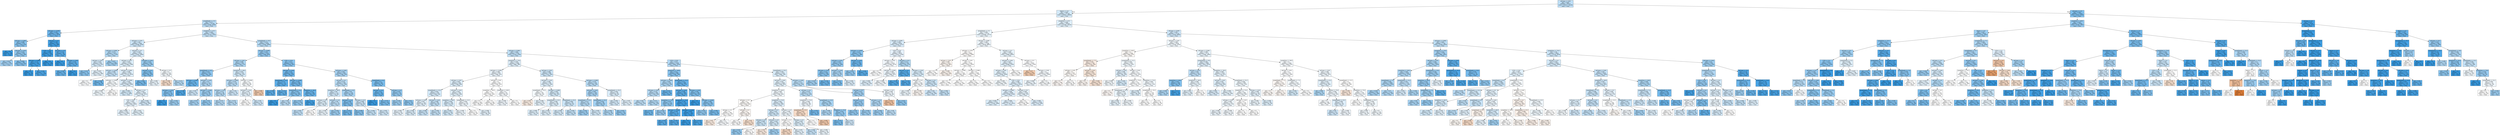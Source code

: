 digraph Tree {
node [shape=box, style="filled", color="black"] ;
0 [label="sdComp <= 0.65\ngini = 0.481\nsamples = 60577\nvalue = [24377, 36200]\nclass = True", fillcolor="#bedff7"] ;
1 [label="nbproc <= 4.5\ngini = 0.492\nsamples = 47758\nvalue = [20952, 26806]\nclass = True", fillcolor="#d4eaf9"] ;
0 -> 1 [labeldistance=2.5, labelangle=45, headlabel="True"] ;
2 [label="graphDepth <= 3.5\ngini = 0.477\nsamples = 13740\nvalue = [5392, 8348]\nclass = True", fillcolor="#b9dcf6"] ;
1 -> 2 ;
3 [label="sdComm <= 0.065\ngini = 0.335\nsamples = 1288\nvalue = [274, 1014]\nclass = True", fillcolor="#6fb7ec"] ;
2 -> 3 ;
4 [label="sdComp <= 0.065\ngini = 0.408\nsamples = 874\nvalue = [250, 624]\nclass = True", fillcolor="#88c4ef"] ;
3 -> 4 ;
5 [label="gini = 0.0\nsamples = 56\nvalue = [0, 56]\nclass = True", fillcolor="#399de5"] ;
4 -> 5 ;
6 [label="sdComm <= 0.02\ngini = 0.424\nsamples = 818\nvalue = [250, 568]\nclass = True", fillcolor="#90c8f0"] ;
4 -> 6 ;
7 [label="gini = 0.451\nsamples = 326\nvalue = [112, 214]\nclass = True", fillcolor="#a1d0f3"] ;
6 -> 7 ;
8 [label="gini = 0.404\nsamples = 492\nvalue = [138, 354]\nclass = True", fillcolor="#86c3ef"] ;
6 -> 8 ;
9 [label="sdComp <= 0.2\ngini = 0.109\nsamples = 414\nvalue = [24, 390]\nclass = True", fillcolor="#45a3e7"] ;
3 -> 9 ;
10 [label="CCR <= 0.55\ngini = 0.069\nsamples = 334\nvalue = [12, 322]\nclass = True", fillcolor="#40a1e6"] ;
9 -> 10 ;
11 [label="sdComp <= 0.065\ngini = 0.122\nsamples = 184\nvalue = [12, 172]\nclass = True", fillcolor="#47a4e7"] ;
10 -> 11 ;
12 [label="gini = 0.0\nsamples = 52\nvalue = [0, 52]\nclass = True", fillcolor="#399de5"] ;
11 -> 12 ;
13 [label="gini = 0.165\nsamples = 132\nvalue = [12, 120]\nclass = True", fillcolor="#4da7e8"] ;
11 -> 13 ;
14 [label="gini = 0.0\nsamples = 150\nvalue = [0, 150]\nclass = True", fillcolor="#399de5"] ;
10 -> 14 ;
15 [label="sdComm <= 0.2\ngini = 0.255\nsamples = 80\nvalue = [12, 68]\nclass = True", fillcolor="#5caeea"] ;
9 -> 15 ;
16 [label="gini = 0.0\nsamples = 12\nvalue = [0, 12]\nclass = True", fillcolor="#399de5"] ;
15 -> 16 ;
17 [label="sdComm <= 0.65\ngini = 0.291\nsamples = 68\nvalue = [12, 56]\nclass = True", fillcolor="#63b2eb"] ;
15 -> 17 ;
18 [label="gini = 0.305\nsamples = 64\nvalue = [12, 52]\nclass = True", fillcolor="#67b4eb"] ;
17 -> 18 ;
19 [label="gini = 0.0\nsamples = 4\nvalue = [0, 4]\nclass = True", fillcolor="#399de5"] ;
17 -> 19 ;
20 [label="graphSize <= 22.5\ngini = 0.484\nsamples = 12452\nvalue = [5118, 7334]\nclass = True", fillcolor="#c3e1f7"] ;
2 -> 20 ;
21 [label="sdComm <= 0.02\ngini = 0.49\nsamples = 7408\nvalue = [3168, 4240]\nclass = True", fillcolor="#cde6f8"] ;
20 -> 21 ;
22 [label="sdComp <= 0.065\ngini = 0.473\nsamples = 1874\nvalue = [718, 1156]\nclass = True", fillcolor="#b4daf5"] ;
21 -> 22 ;
23 [label="sdComp <= 0.02\ngini = 0.493\nsamples = 630\nvalue = [278, 352]\nclass = True", fillcolor="#d5eafa"] ;
22 -> 23 ;
24 [label="gini = 0.411\nsamples = 76\nvalue = [22, 54]\nclass = True", fillcolor="#8ac5f0"] ;
23 -> 24 ;
25 [label="gini = 0.497\nsamples = 554\nvalue = [256, 298]\nclass = True", fillcolor="#e3f1fb"] ;
23 -> 25 ;
26 [label="gini = 0.457\nsamples = 1244\nvalue = [440, 804]\nclass = True", fillcolor="#a5d3f3"] ;
22 -> 26 ;
27 [label="sdComm <= 0.2\ngini = 0.493\nsamples = 5534\nvalue = [2450, 3084]\nclass = True", fillcolor="#d6ebfa"] ;
21 -> 27 ;
28 [label="sdComp <= 0.02\ngini = 0.495\nsamples = 5106\nvalue = [2308, 2798]\nclass = True", fillcolor="#dceefa"] ;
27 -> 28 ;
29 [label="sdComm <= 0.065\ngini = 0.486\nsamples = 312\nvalue = [130, 182]\nclass = True", fillcolor="#c6e3f8"] ;
28 -> 29 ;
30 [label="gini = 0.5\nsamples = 222\nvalue = [110, 112]\nclass = True", fillcolor="#fbfdff"] ;
29 -> 30 ;
31 [label="gini = 0.346\nsamples = 90\nvalue = [20, 70]\nclass = True", fillcolor="#72b9ec"] ;
29 -> 31 ;
32 [label="sdComp <= 0.065\ngini = 0.496\nsamples = 4794\nvalue = [2178, 2616]\nclass = True", fillcolor="#deeffb"] ;
28 -> 32 ;
33 [label="sdComm <= 0.065\ngini = 0.5\nsamples = 430\nvalue = [210, 220]\nclass = True", fillcolor="#f6fbfe"] ;
32 -> 33 ;
34 [label="gini = 0.499\nsamples = 254\nvalue = [122, 132]\nclass = True", fillcolor="#f0f8fd"] ;
33 -> 34 ;
35 [label="gini = 0.5\nsamples = 176\nvalue = [88, 88]\nclass = False", fillcolor="#ffffff"] ;
33 -> 35 ;
36 [label="sdComm <= 0.065\ngini = 0.495\nsamples = 4364\nvalue = [1968, 2396]\nclass = True", fillcolor="#dcedfa"] ;
32 -> 36 ;
37 [label="gini = 0.493\nsamples = 1756\nvalue = [772, 984]\nclass = True", fillcolor="#d4eaf9"] ;
36 -> 37 ;
38 [label="sdComp <= 0.2\ngini = 0.497\nsamples = 2608\nvalue = [1196, 1412]\nclass = True", fillcolor="#e1f0fb"] ;
36 -> 38 ;
39 [label="CCR <= 0.55\ngini = 0.497\nsamples = 2024\nvalue = [940, 1084]\nclass = True", fillcolor="#e5f2fc"] ;
38 -> 39 ;
40 [label="gini = 0.498\nsamples = 1558\nvalue = [724, 834]\nclass = True", fillcolor="#e5f2fc"] ;
39 -> 40 ;
41 [label="gini = 0.497\nsamples = 466\nvalue = [216, 250]\nclass = True", fillcolor="#e4f2fb"] ;
39 -> 41 ;
42 [label="gini = 0.492\nsamples = 584\nvalue = [256, 328]\nclass = True", fillcolor="#d4e9f9"] ;
38 -> 42 ;
43 [label="sdComm <= 0.65\ngini = 0.443\nsamples = 428\nvalue = [142, 286]\nclass = True", fillcolor="#9bcef2"] ;
27 -> 43 ;
44 [label="sdComp <= 0.2\ngini = 0.391\nsamples = 300\nvalue = [80, 220]\nclass = True", fillcolor="#81c1ee"] ;
43 -> 44 ;
45 [label="gini = 0.365\nsamples = 266\nvalue = [64, 202]\nclass = True", fillcolor="#78bced"] ;
44 -> 45 ;
46 [label="gini = 0.498\nsamples = 34\nvalue = [16, 18]\nclass = True", fillcolor="#e9f4fc"] ;
44 -> 46 ;
47 [label="sdComp <= 0.2\ngini = 0.5\nsamples = 128\nvalue = [62, 66]\nclass = True", fillcolor="#f3f9fd"] ;
43 -> 47 ;
48 [label="gini = 0.489\nsamples = 66\nvalue = [38, 28]\nclass = False", fillcolor="#f8decb"] ;
47 -> 48 ;
49 [label="gini = 0.475\nsamples = 62\nvalue = [24, 38]\nclass = True", fillcolor="#b6dbf5"] ;
47 -> 49 ;
50 [label="graphDepth <= 9.0\ngini = 0.474\nsamples = 5044\nvalue = [1950, 3094]\nclass = True", fillcolor="#b6dbf5"] ;
20 -> 50 ;
51 [label="sdComp <= 0.065\ngini = 0.433\nsamples = 1250\nvalue = [396, 854]\nclass = True", fillcolor="#95caf1"] ;
50 -> 51 ;
52 [label="sdComp <= 0.02\ngini = 0.466\nsamples = 432\nvalue = [160, 272]\nclass = True", fillcolor="#add7f4"] ;
51 -> 52 ;
53 [label="graphDepth <= 6.5\ngini = 0.422\nsamples = 212\nvalue = [64, 148]\nclass = True", fillcolor="#8fc7f0"] ;
52 -> 53 ;
54 [label="sdComm <= 0.065\ngini = 0.32\nsamples = 90\nvalue = [18, 72]\nclass = True", fillcolor="#6ab6ec"] ;
53 -> 54 ;
55 [label="sdComm <= 0.02\ngini = 0.393\nsamples = 52\nvalue = [14, 38]\nclass = True", fillcolor="#82c1ef"] ;
54 -> 55 ;
56 [label="gini = 0.0\nsamples = 10\nvalue = [0, 10]\nclass = True", fillcolor="#399de5"] ;
55 -> 56 ;
57 [label="gini = 0.444\nsamples = 42\nvalue = [14, 28]\nclass = True", fillcolor="#9ccef2"] ;
55 -> 57 ;
58 [label="gini = 0.188\nsamples = 38\nvalue = [4, 34]\nclass = True", fillcolor="#50a9e8"] ;
54 -> 58 ;
59 [label="sdComm <= 0.02\ngini = 0.47\nsamples = 122\nvalue = [46, 76]\nclass = True", fillcolor="#b1d8f5"] ;
53 -> 59 ;
60 [label="gini = 0.49\nsamples = 56\nvalue = [24, 32]\nclass = True", fillcolor="#cee6f8"] ;
59 -> 60 ;
61 [label="sdComm <= 0.065\ngini = 0.444\nsamples = 66\nvalue = [22, 44]\nclass = True", fillcolor="#9ccef2"] ;
59 -> 61 ;
62 [label="gini = 0.457\nsamples = 34\nvalue = [12, 22]\nclass = True", fillcolor="#a5d2f3"] ;
61 -> 62 ;
63 [label="gini = 0.43\nsamples = 32\nvalue = [10, 22]\nclass = True", fillcolor="#93caf1"] ;
61 -> 63 ;
64 [label="graphSize <= 40.0\ngini = 0.492\nsamples = 220\nvalue = [96, 124]\nclass = True", fillcolor="#d2e9f9"] ;
52 -> 64 ;
65 [label="sdComm <= 0.065\ngini = 0.479\nsamples = 126\nvalue = [50, 76]\nclass = True", fillcolor="#bbddf6"] ;
64 -> 65 ;
66 [label="sdComm <= 0.02\ngini = 0.475\nsamples = 98\nvalue = [38, 60]\nclass = True", fillcolor="#b6dbf5"] ;
65 -> 66 ;
67 [label="gini = 0.473\nsamples = 52\nvalue = [20, 32]\nclass = True", fillcolor="#b5daf5"] ;
66 -> 67 ;
68 [label="gini = 0.476\nsamples = 46\nvalue = [18, 28]\nclass = True", fillcolor="#b8dcf6"] ;
66 -> 68 ;
69 [label="gini = 0.49\nsamples = 28\nvalue = [12, 16]\nclass = True", fillcolor="#cee6f8"] ;
65 -> 69 ;
70 [label="sdComm <= 0.065\ngini = 0.5\nsamples = 94\nvalue = [46, 48]\nclass = True", fillcolor="#f7fbfe"] ;
64 -> 70 ;
71 [label="sdComm <= 0.02\ngini = 0.497\nsamples = 78\nvalue = [36, 42]\nclass = True", fillcolor="#e3f1fb"] ;
70 -> 71 ;
72 [label="gini = 0.5\nsamples = 36\nvalue = [18, 18]\nclass = False", fillcolor="#ffffff"] ;
71 -> 72 ;
73 [label="gini = 0.49\nsamples = 42\nvalue = [18, 24]\nclass = True", fillcolor="#cee6f8"] ;
71 -> 73 ;
74 [label="gini = 0.469\nsamples = 16\nvalue = [10, 6]\nclass = False", fillcolor="#f5cdb0"] ;
70 -> 74 ;
75 [label="CCR <= 0.55\ngini = 0.411\nsamples = 818\nvalue = [236, 582]\nclass = True", fillcolor="#89c5f0"] ;
51 -> 75 ;
76 [label="sdComm <= 0.02\ngini = 0.34\nsamples = 414\nvalue = [90, 324]\nclass = True", fillcolor="#70b8ec"] ;
75 -> 76 ;
77 [label="graphDepth <= 6.5\ngini = 0.272\nsamples = 74\nvalue = [12, 62]\nclass = True", fillcolor="#5fb0ea"] ;
76 -> 77 ;
78 [label="gini = 0.266\nsamples = 38\nvalue = [6, 32]\nclass = True", fillcolor="#5eafea"] ;
77 -> 78 ;
79 [label="gini = 0.278\nsamples = 36\nvalue = [6, 30]\nclass = True", fillcolor="#61b1ea"] ;
77 -> 79 ;
80 [label="sdComm <= 0.065\ngini = 0.354\nsamples = 340\nvalue = [78, 262]\nclass = True", fillcolor="#74baed"] ;
76 -> 80 ;
81 [label="graphDepth <= 6.5\ngini = 0.401\nsamples = 144\nvalue = [40, 104]\nclass = True", fillcolor="#85c3ef"] ;
80 -> 81 ;
82 [label="gini = 0.0\nsamples = 44\nvalue = [0, 44]\nclass = True", fillcolor="#399de5"] ;
81 -> 82 ;
83 [label="gini = 0.48\nsamples = 100\nvalue = [40, 60]\nclass = True", fillcolor="#bddef6"] ;
81 -> 83 ;
84 [label="graphSize <= 40.0\ngini = 0.313\nsamples = 196\nvalue = [38, 158]\nclass = True", fillcolor="#69b5eb"] ;
80 -> 84 ;
85 [label="gini = 0.431\nsamples = 102\nvalue = [32, 70]\nclass = True", fillcolor="#94caf1"] ;
84 -> 85 ;
86 [label="gini = 0.12\nsamples = 94\nvalue = [6, 88]\nclass = True", fillcolor="#46a4e7"] ;
84 -> 86 ;
87 [label="sdComm <= 0.65\ngini = 0.462\nsamples = 404\nvalue = [146, 258]\nclass = True", fillcolor="#a9d4f4"] ;
75 -> 87 ;
88 [label="sdComp <= 0.2\ngini = 0.479\nsamples = 306\nvalue = [122, 184]\nclass = True", fillcolor="#bcdef6"] ;
87 -> 88 ;
89 [label="graphSize <= 40.0\ngini = 0.49\nsamples = 172\nvalue = [74, 98]\nclass = True", fillcolor="#cfe7f9"] ;
88 -> 89 ;
90 [label="sdComm <= 0.2\ngini = 0.495\nsamples = 102\nvalue = [46, 56]\nclass = True", fillcolor="#dceefa"] ;
89 -> 90 ;
91 [label="gini = 0.483\nsamples = 54\nvalue = [22, 32]\nclass = True", fillcolor="#c1e0f7"] ;
90 -> 91 ;
92 [label="gini = 0.5\nsamples = 48\nvalue = [24, 24]\nclass = False", fillcolor="#ffffff"] ;
90 -> 92 ;
93 [label="sdComm <= 0.2\ngini = 0.48\nsamples = 70\nvalue = [28, 42]\nclass = True", fillcolor="#bddef6"] ;
89 -> 93 ;
94 [label="gini = 0.498\nsamples = 34\nvalue = [16, 18]\nclass = True", fillcolor="#e9f4fc"] ;
93 -> 94 ;
95 [label="gini = 0.444\nsamples = 36\nvalue = [12, 24]\nclass = True", fillcolor="#9ccef2"] ;
93 -> 95 ;
96 [label="graphDepth <= 6.5\ngini = 0.46\nsamples = 134\nvalue = [48, 86]\nclass = True", fillcolor="#a8d4f4"] ;
88 -> 96 ;
97 [label="sdComm <= 0.2\ngini = 0.384\nsamples = 54\nvalue = [14, 40]\nclass = True", fillcolor="#7ebfee"] ;
96 -> 97 ;
98 [label="gini = 0.355\nsamples = 26\nvalue = [6, 20]\nclass = True", fillcolor="#74baed"] ;
97 -> 98 ;
99 [label="gini = 0.408\nsamples = 28\nvalue = [8, 20]\nclass = True", fillcolor="#88c4ef"] ;
97 -> 99 ;
100 [label="sdComm <= 0.2\ngini = 0.489\nsamples = 80\nvalue = [34, 46]\nclass = True", fillcolor="#cbe5f8"] ;
96 -> 100 ;
101 [label="gini = 0.484\nsamples = 34\nvalue = [14, 20]\nclass = True", fillcolor="#c4e2f7"] ;
100 -> 101 ;
102 [label="gini = 0.491\nsamples = 46\nvalue = [20, 26]\nclass = True", fillcolor="#d1e8f9"] ;
100 -> 102 ;
103 [label="graphDepth <= 6.5\ngini = 0.37\nsamples = 98\nvalue = [24, 74]\nclass = True", fillcolor="#79bded"] ;
87 -> 103 ;
104 [label="sdComp <= 0.2\ngini = 0.32\nsamples = 60\nvalue = [12, 48]\nclass = True", fillcolor="#6ab6ec"] ;
103 -> 104 ;
105 [label="gini = 0.0\nsamples = 12\nvalue = [0, 12]\nclass = True", fillcolor="#399de5"] ;
104 -> 105 ;
106 [label="gini = 0.375\nsamples = 48\nvalue = [12, 36]\nclass = True", fillcolor="#7bbeee"] ;
104 -> 106 ;
107 [label="sdComp <= 0.2\ngini = 0.432\nsamples = 38\nvalue = [12, 26]\nclass = True", fillcolor="#94caf1"] ;
103 -> 107 ;
108 [label="gini = 0.444\nsamples = 18\nvalue = [6, 12]\nclass = True", fillcolor="#9ccef2"] ;
107 -> 108 ;
109 [label="gini = 0.42\nsamples = 20\nvalue = [6, 14]\nclass = True", fillcolor="#8ec7f0"] ;
107 -> 109 ;
110 [label="sdComp <= 0.065\ngini = 0.484\nsamples = 3794\nvalue = [1554, 2240]\nclass = True", fillcolor="#c2e1f7"] ;
50 -> 110 ;
111 [label="graphSize <= 75.0\ngini = 0.496\nsamples = 1446\nvalue = [660, 786]\nclass = True", fillcolor="#dfeffb"] ;
110 -> 111 ;
112 [label="sdComm <= 0.065\ngini = 0.498\nsamples = 950\nvalue = [448, 502]\nclass = True", fillcolor="#eaf4fc"] ;
111 -> 112 ;
113 [label="sdComp <= 0.02\ngini = 0.495\nsamples = 548\nvalue = [248, 300]\nclass = True", fillcolor="#ddeefa"] ;
112 -> 113 ;
114 [label="graphDepth <= 13.5\ngini = 0.493\nsamples = 240\nvalue = [106, 134]\nclass = True", fillcolor="#d6ebfa"] ;
113 -> 114 ;
115 [label="sdComm <= 0.02\ngini = 0.497\nsamples = 144\nvalue = [66, 78]\nclass = True", fillcolor="#e1f0fb"] ;
114 -> 115 ;
116 [label="gini = 0.498\nsamples = 64\nvalue = [30, 34]\nclass = True", fillcolor="#e8f3fc"] ;
115 -> 116 ;
117 [label="gini = 0.495\nsamples = 80\nvalue = [36, 44]\nclass = True", fillcolor="#dbedfa"] ;
115 -> 117 ;
118 [label="sdComm <= 0.02\ngini = 0.486\nsamples = 96\nvalue = [40, 56]\nclass = True", fillcolor="#c6e3f8"] ;
114 -> 118 ;
119 [label="gini = 0.488\nsamples = 38\nvalue = [16, 22]\nclass = True", fillcolor="#c9e4f8"] ;
118 -> 119 ;
120 [label="gini = 0.485\nsamples = 58\nvalue = [24, 34]\nclass = True", fillcolor="#c5e2f7"] ;
118 -> 120 ;
121 [label="sdComm <= 0.02\ngini = 0.497\nsamples = 308\nvalue = [142, 166]\nclass = True", fillcolor="#e2f1fb"] ;
113 -> 121 ;
122 [label="graphSize <= 40.0\ngini = 0.494\nsamples = 166\nvalue = [74, 92]\nclass = True", fillcolor="#d8ecfa"] ;
121 -> 122 ;
123 [label="gini = 0.492\nsamples = 124\nvalue = [54, 70]\nclass = True", fillcolor="#d2e9f9"] ;
122 -> 123 ;
124 [label="gini = 0.499\nsamples = 42\nvalue = [20, 22]\nclass = True", fillcolor="#edf6fd"] ;
122 -> 124 ;
125 [label="graphDepth <= 13.5\ngini = 0.499\nsamples = 142\nvalue = [68, 74]\nclass = True", fillcolor="#eff7fd"] ;
121 -> 125 ;
126 [label="gini = 0.5\nsamples = 56\nvalue = [28, 28]\nclass = False", fillcolor="#ffffff"] ;
125 -> 126 ;
127 [label="gini = 0.498\nsamples = 86\nvalue = [40, 46]\nclass = True", fillcolor="#e5f2fc"] ;
125 -> 127 ;
128 [label="sdComp <= 0.02\ngini = 0.5\nsamples = 402\nvalue = [200, 202]\nclass = True", fillcolor="#fdfeff"] ;
112 -> 128 ;
129 [label="graphSize <= 40.0\ngini = 0.5\nsamples = 320\nvalue = [160, 160]\nclass = False", fillcolor="#ffffff"] ;
128 -> 129 ;
130 [label="gini = 0.5\nsamples = 160\nvalue = [80, 80]\nclass = False", fillcolor="#ffffff"] ;
129 -> 130 ;
131 [label="gini = 0.5\nsamples = 160\nvalue = [80, 80]\nclass = False", fillcolor="#ffffff"] ;
129 -> 131 ;
132 [label="graphSize <= 40.0\ngini = 0.5\nsamples = 82\nvalue = [40, 42]\nclass = True", fillcolor="#f6fafe"] ;
128 -> 132 ;
133 [label="gini = 0.499\nsamples = 50\nvalue = [24, 26]\nclass = True", fillcolor="#f0f7fd"] ;
132 -> 133 ;
134 [label="gini = 0.5\nsamples = 32\nvalue = [16, 16]\nclass = False", fillcolor="#ffffff"] ;
132 -> 134 ;
135 [label="sdComp <= 0.02\ngini = 0.489\nsamples = 496\nvalue = [212, 284]\nclass = True", fillcolor="#cde6f8"] ;
111 -> 135 ;
136 [label="sdComm <= 0.02\ngini = 0.496\nsamples = 268\nvalue = [122, 146]\nclass = True", fillcolor="#deeffb"] ;
135 -> 136 ;
137 [label="graphDepth <= 25.5\ngini = 0.5\nsamples = 86\nvalue = [42, 44]\nclass = True", fillcolor="#f6fbfe"] ;
136 -> 137 ;
138 [label="gini = 0.497\nsamples = 26\nvalue = [14, 12]\nclass = False", fillcolor="#fbede3"] ;
137 -> 138 ;
139 [label="gini = 0.498\nsamples = 60\nvalue = [28, 32]\nclass = True", fillcolor="#e6f3fc"] ;
137 -> 139 ;
140 [label="sdComm <= 0.065\ngini = 0.493\nsamples = 182\nvalue = [80, 102]\nclass = True", fillcolor="#d4eaf9"] ;
136 -> 140 ;
141 [label="graphDepth <= 25.5\ngini = 0.496\nsamples = 88\nvalue = [40, 48]\nclass = True", fillcolor="#deeffb"] ;
140 -> 141 ;
142 [label="gini = 0.496\nsamples = 44\nvalue = [20, 24]\nclass = True", fillcolor="#deeffb"] ;
141 -> 142 ;
143 [label="gini = 0.496\nsamples = 44\nvalue = [20, 24]\nclass = True", fillcolor="#deeffb"] ;
141 -> 143 ;
144 [label="graphDepth <= 25.5\ngini = 0.489\nsamples = 94\nvalue = [40, 54]\nclass = True", fillcolor="#cce6f8"] ;
140 -> 144 ;
145 [label="gini = 0.493\nsamples = 50\nvalue = [22, 28]\nclass = True", fillcolor="#d5eaf9"] ;
144 -> 145 ;
146 [label="gini = 0.483\nsamples = 44\nvalue = [18, 26]\nclass = True", fillcolor="#c2e1f7"] ;
144 -> 146 ;
147 [label="sdComm <= 0.065\ngini = 0.478\nsamples = 228\nvalue = [90, 138]\nclass = True", fillcolor="#baddf6"] ;
135 -> 147 ;
148 [label="sdComm <= 0.02\ngini = 0.463\nsamples = 148\nvalue = [54, 94]\nclass = True", fillcolor="#abd5f4"] ;
147 -> 148 ;
149 [label="graphDepth <= 25.5\ngini = 0.475\nsamples = 62\nvalue = [24, 38]\nclass = True", fillcolor="#b6dbf5"] ;
148 -> 149 ;
150 [label="gini = 0.444\nsamples = 30\nvalue = [10, 20]\nclass = True", fillcolor="#9ccef2"] ;
149 -> 150 ;
151 [label="gini = 0.492\nsamples = 32\nvalue = [14, 18]\nclass = True", fillcolor="#d3e9f9"] ;
149 -> 151 ;
152 [label="graphDepth <= 25.5\ngini = 0.454\nsamples = 86\nvalue = [30, 56]\nclass = True", fillcolor="#a3d2f3"] ;
148 -> 152 ;
153 [label="gini = 0.469\nsamples = 48\nvalue = [18, 30]\nclass = True", fillcolor="#b0d8f5"] ;
152 -> 153 ;
154 [label="gini = 0.432\nsamples = 38\nvalue = [12, 26]\nclass = True", fillcolor="#94caf1"] ;
152 -> 154 ;
155 [label="graphDepth <= 25.5\ngini = 0.495\nsamples = 80\nvalue = [36, 44]\nclass = True", fillcolor="#dbedfa"] ;
147 -> 155 ;
156 [label="gini = 0.492\nsamples = 32\nvalue = [14, 18]\nclass = True", fillcolor="#d3e9f9"] ;
155 -> 156 ;
157 [label="gini = 0.497\nsamples = 48\nvalue = [22, 26]\nclass = True", fillcolor="#e1f0fb"] ;
155 -> 157 ;
158 [label="CCR <= 0.55\ngini = 0.472\nsamples = 2348\nvalue = [894, 1454]\nclass = True", fillcolor="#b3d9f5"] ;
110 -> 158 ;
159 [label="graphSize <= 40.0\ngini = 0.411\nsamples = 996\nvalue = [288, 708]\nclass = True", fillcolor="#8ac5f0"] ;
158 -> 159 ;
160 [label="sdComm <= 0.065\ngini = 0.465\nsamples = 528\nvalue = [194, 334]\nclass = True", fillcolor="#acd6f4"] ;
159 -> 160 ;
161 [label="sdComm <= 0.02\ngini = 0.476\nsamples = 466\nvalue = [182, 284]\nclass = True", fillcolor="#b8dcf6"] ;
160 -> 161 ;
162 [label="gini = 0.48\nsamples = 250\nvalue = [100, 150]\nclass = True", fillcolor="#bddef6"] ;
161 -> 162 ;
163 [label="gini = 0.471\nsamples = 216\nvalue = [82, 134]\nclass = True", fillcolor="#b2d9f5"] ;
161 -> 163 ;
164 [label="gini = 0.312\nsamples = 62\nvalue = [12, 50]\nclass = True", fillcolor="#69b5eb"] ;
160 -> 164 ;
165 [label="graphDepth <= 25.5\ngini = 0.321\nsamples = 468\nvalue = [94, 374]\nclass = True", fillcolor="#6bb6ec"] ;
159 -> 165 ;
166 [label="sdComm <= 0.02\ngini = 0.268\nsamples = 288\nvalue = [46, 242]\nclass = True", fillcolor="#5fb0ea"] ;
165 -> 166 ;
167 [label="graphSize <= 75.0\ngini = 0.419\nsamples = 114\nvalue = [34, 80]\nclass = True", fillcolor="#8dc7f0"] ;
166 -> 167 ;
168 [label="gini = 0.337\nsamples = 28\nvalue = [6, 22]\nclass = True", fillcolor="#6fb8ec"] ;
167 -> 168 ;
169 [label="gini = 0.439\nsamples = 86\nvalue = [28, 58]\nclass = True", fillcolor="#99ccf2"] ;
167 -> 169 ;
170 [label="graphSize <= 75.0\ngini = 0.128\nsamples = 174\nvalue = [12, 162]\nclass = True", fillcolor="#48a4e7"] ;
166 -> 170 ;
171 [label="sdComm <= 0.065\ngini = 0.239\nsamples = 72\nvalue = [10, 62]\nclass = True", fillcolor="#59ade9"] ;
170 -> 171 ;
172 [label="gini = 0.245\nsamples = 28\nvalue = [4, 24]\nclass = True", fillcolor="#5aade9"] ;
171 -> 172 ;
173 [label="gini = 0.236\nsamples = 44\nvalue = [6, 38]\nclass = True", fillcolor="#58ace9"] ;
171 -> 173 ;
174 [label="sdComm <= 0.065\ngini = 0.038\nsamples = 102\nvalue = [2, 100]\nclass = True", fillcolor="#3d9fe6"] ;
170 -> 174 ;
175 [label="gini = 0.0\nsamples = 78\nvalue = [0, 78]\nclass = True", fillcolor="#399de5"] ;
174 -> 175 ;
176 [label="gini = 0.153\nsamples = 24\nvalue = [2, 22]\nclass = True", fillcolor="#4ba6e7"] ;
174 -> 176 ;
177 [label="sdComm <= 0.02\ngini = 0.391\nsamples = 180\nvalue = [48, 132]\nclass = True", fillcolor="#81c1ee"] ;
165 -> 177 ;
178 [label="gini = 0.0\nsamples = 12\nvalue = [0, 12]\nclass = True", fillcolor="#399de5"] ;
177 -> 178 ;
179 [label="sdComm <= 0.065\ngini = 0.408\nsamples = 168\nvalue = [48, 120]\nclass = True", fillcolor="#88c4ef"] ;
177 -> 179 ;
180 [label="gini = 0.424\nsamples = 118\nvalue = [36, 82]\nclass = True", fillcolor="#90c8f0"] ;
179 -> 180 ;
181 [label="gini = 0.365\nsamples = 50\nvalue = [12, 38]\nclass = True", fillcolor="#78bced"] ;
179 -> 181 ;
182 [label="graphDepth <= 25.5\ngini = 0.495\nsamples = 1352\nvalue = [606, 746]\nclass = True", fillcolor="#daedfa"] ;
158 -> 182 ;
183 [label="sdComm <= 0.65\ngini = 0.497\nsamples = 1098\nvalue = [506, 592]\nclass = True", fillcolor="#e2f1fb"] ;
182 -> 183 ;
184 [label="graphSize <= 40.0\ngini = 0.499\nsamples = 822\nvalue = [396, 426]\nclass = True", fillcolor="#f1f8fd"] ;
183 -> 184 ;
185 [label="sdComm <= 0.2\ngini = 0.5\nsamples = 462\nvalue = [234, 228]\nclass = False", fillcolor="#fefcfa"] ;
184 -> 185 ;
186 [label="sdComp <= 0.2\ngini = 0.5\nsamples = 260\nvalue = [130, 130]\nclass = False", fillcolor="#ffffff"] ;
185 -> 186 ;
187 [label="gini = 0.497\nsamples = 48\nvalue = [26, 22]\nclass = False", fillcolor="#fbece1"] ;
186 -> 187 ;
188 [label="gini = 0.5\nsamples = 212\nvalue = [104, 108]\nclass = True", fillcolor="#f8fbfe"] ;
186 -> 188 ;
189 [label="sdComp <= 0.2\ngini = 0.5\nsamples = 202\nvalue = [104, 98]\nclass = False", fillcolor="#fef8f4"] ;
185 -> 189 ;
190 [label="gini = 0.5\nsamples = 160\nvalue = [80, 80]\nclass = False", fillcolor="#ffffff"] ;
189 -> 190 ;
191 [label="gini = 0.49\nsamples = 42\nvalue = [24, 18]\nclass = False", fillcolor="#f8e0ce"] ;
189 -> 191 ;
192 [label="graphSize <= 75.0\ngini = 0.495\nsamples = 360\nvalue = [162, 198]\nclass = True", fillcolor="#dbedfa"] ;
184 -> 192 ;
193 [label="sdComp <= 0.2\ngini = 0.491\nsamples = 222\nvalue = [96, 126]\nclass = True", fillcolor="#d0e8f9"] ;
192 -> 193 ;
194 [label="sdComm <= 0.2\ngini = 0.489\nsamples = 122\nvalue = [52, 70]\nclass = True", fillcolor="#cce6f8"] ;
193 -> 194 ;
195 [label="gini = 0.435\nsamples = 50\nvalue = [16, 34]\nclass = True", fillcolor="#96cbf1"] ;
194 -> 195 ;
196 [label="gini = 0.5\nsamples = 72\nvalue = [36, 36]\nclass = False", fillcolor="#ffffff"] ;
194 -> 196 ;
197 [label="sdComm <= 0.2\ngini = 0.493\nsamples = 100\nvalue = [44, 56]\nclass = True", fillcolor="#d5eaf9"] ;
193 -> 197 ;
198 [label="gini = 0.497\nsamples = 48\nvalue = [26, 22]\nclass = False", fillcolor="#fbece1"] ;
197 -> 198 ;
199 [label="gini = 0.453\nsamples = 52\nvalue = [18, 34]\nclass = True", fillcolor="#a2d1f3"] ;
197 -> 199 ;
200 [label="sdComm <= 0.2\ngini = 0.499\nsamples = 138\nvalue = [66, 72]\nclass = True", fillcolor="#eff7fd"] ;
192 -> 200 ;
201 [label="sdComp <= 0.2\ngini = 0.5\nsamples = 76\nvalue = [38, 38]\nclass = False", fillcolor="#ffffff"] ;
200 -> 201 ;
202 [label="gini = 0.486\nsamples = 24\nvalue = [14, 10]\nclass = False", fillcolor="#f8dbc6"] ;
201 -> 202 ;
203 [label="gini = 0.497\nsamples = 52\nvalue = [24, 28]\nclass = True", fillcolor="#e3f1fb"] ;
201 -> 203 ;
204 [label="sdComp <= 0.2\ngini = 0.495\nsamples = 62\nvalue = [28, 34]\nclass = True", fillcolor="#dceefa"] ;
200 -> 204 ;
205 [label="gini = 0.486\nsamples = 24\nvalue = [10, 14]\nclass = True", fillcolor="#c6e3f8"] ;
204 -> 205 ;
206 [label="gini = 0.499\nsamples = 38\nvalue = [18, 20]\nclass = True", fillcolor="#ebf5fc"] ;
204 -> 206 ;
207 [label="sdComp <= 0.2\ngini = 0.479\nsamples = 276\nvalue = [110, 166]\nclass = True", fillcolor="#bcdef6"] ;
183 -> 207 ;
208 [label="graphSize <= 75.0\ngini = 0.499\nsamples = 88\nvalue = [42, 46]\nclass = True", fillcolor="#eef6fd"] ;
207 -> 208 ;
209 [label="graphDepth <= 13.5\ngini = 0.487\nsamples = 62\nvalue = [36, 26]\nclass = False", fillcolor="#f8dcc8"] ;
208 -> 209 ;
210 [label="gini = 0.5\nsamples = 24\nvalue = [12, 12]\nclass = False", fillcolor="#ffffff"] ;
209 -> 210 ;
211 [label="gini = 0.465\nsamples = 38\nvalue = [24, 14]\nclass = False", fillcolor="#f4caac"] ;
209 -> 211 ;
212 [label="gini = 0.355\nsamples = 26\nvalue = [6, 20]\nclass = True", fillcolor="#74baed"] ;
208 -> 212 ;
213 [label="graphDepth <= 13.5\ngini = 0.462\nsamples = 188\nvalue = [68, 120]\nclass = True", fillcolor="#a9d5f4"] ;
207 -> 213 ;
214 [label="gini = 0.468\nsamples = 150\nvalue = [56, 94]\nclass = True", fillcolor="#afd7f4"] ;
213 -> 214 ;
215 [label="graphSize <= 75.0\ngini = 0.432\nsamples = 38\nvalue = [12, 26]\nclass = True", fillcolor="#94caf1"] ;
213 -> 215 ;
216 [label="gini = 0.375\nsamples = 24\nvalue = [6, 18]\nclass = True", fillcolor="#7bbeee"] ;
215 -> 216 ;
217 [label="gini = 0.49\nsamples = 14\nvalue = [6, 8]\nclass = True", fillcolor="#cee6f8"] ;
215 -> 217 ;
218 [label="sdComm <= 0.65\ngini = 0.477\nsamples = 254\nvalue = [100, 154]\nclass = True", fillcolor="#baddf6"] ;
182 -> 218 ;
219 [label="sdComp <= 0.2\ngini = 0.452\nsamples = 162\nvalue = [56, 106]\nclass = True", fillcolor="#a2d1f3"] ;
218 -> 219 ;
220 [label="sdComm <= 0.2\ngini = 0.433\nsamples = 82\nvalue = [26, 56]\nclass = True", fillcolor="#95caf1"] ;
219 -> 220 ;
221 [label="gini = 0.426\nsamples = 52\nvalue = [16, 36]\nclass = True", fillcolor="#91c9f1"] ;
220 -> 221 ;
222 [label="gini = 0.444\nsamples = 30\nvalue = [10, 20]\nclass = True", fillcolor="#9ccef2"] ;
220 -> 222 ;
223 [label="sdComm <= 0.2\ngini = 0.469\nsamples = 80\nvalue = [30, 50]\nclass = True", fillcolor="#b0d8f5"] ;
219 -> 223 ;
224 [label="gini = 0.444\nsamples = 30\nvalue = [10, 20]\nclass = True", fillcolor="#9ccef2"] ;
223 -> 224 ;
225 [label="gini = 0.48\nsamples = 50\nvalue = [20, 30]\nclass = True", fillcolor="#bddef6"] ;
223 -> 225 ;
226 [label="sdComp <= 0.2\ngini = 0.499\nsamples = 92\nvalue = [44, 48]\nclass = True", fillcolor="#eff7fd"] ;
218 -> 226 ;
227 [label="gini = 0.454\nsamples = 46\nvalue = [30, 16]\nclass = False", fillcolor="#f3c4a3"] ;
226 -> 227 ;
228 [label="gini = 0.423\nsamples = 46\nvalue = [14, 32]\nclass = True", fillcolor="#90c8f0"] ;
226 -> 228 ;
229 [label="graphSize <= 22.5\ngini = 0.496\nsamples = 34018\nvalue = [15560, 18458]\nclass = True", fillcolor="#e0f0fb"] ;
1 -> 229 ;
230 [label="graphDepth <= 3.5\ngini = 0.498\nsamples = 21742\nvalue = [10268, 11474]\nclass = True", fillcolor="#eaf5fc"] ;
229 -> 230 ;
231 [label="sdComp <= 0.065\ngini = 0.494\nsamples = 4536\nvalue = [2024, 2512]\nclass = True", fillcolor="#d9ecfa"] ;
230 -> 231 ;
232 [label="sdComm <= 0.065\ngini = 0.415\nsamples = 518\nvalue = [152, 366]\nclass = True", fillcolor="#8bc6f0"] ;
231 -> 232 ;
233 [label="sdComp <= 0.02\ngini = 0.433\nsamples = 410\nvalue = [130, 280]\nclass = True", fillcolor="#95caf1"] ;
232 -> 233 ;
234 [label="sdComm <= 0.02\ngini = 0.414\nsamples = 266\nvalue = [78, 188]\nclass = True", fillcolor="#8bc6f0"] ;
233 -> 234 ;
235 [label="gini = 0.452\nsamples = 162\nvalue = [56, 106]\nclass = True", fillcolor="#a2d1f3"] ;
234 -> 235 ;
236 [label="gini = 0.334\nsamples = 104\nvalue = [22, 82]\nclass = True", fillcolor="#6eb7ec"] ;
234 -> 236 ;
237 [label="sdComm <= 0.02\ngini = 0.461\nsamples = 144\nvalue = [52, 92]\nclass = True", fillcolor="#a9d4f4"] ;
233 -> 237 ;
238 [label="gini = 0.375\nsamples = 64\nvalue = [16, 48]\nclass = True", fillcolor="#7bbeee"] ;
237 -> 238 ;
239 [label="gini = 0.495\nsamples = 80\nvalue = [36, 44]\nclass = True", fillcolor="#dbedfa"] ;
237 -> 239 ;
240 [label="sdComp <= 0.02\ngini = 0.324\nsamples = 108\nvalue = [22, 86]\nclass = True", fillcolor="#6cb6ec"] ;
232 -> 240 ;
241 [label="gini = 0.432\nsamples = 38\nvalue = [12, 26]\nclass = True", fillcolor="#94caf1"] ;
240 -> 241 ;
242 [label="gini = 0.245\nsamples = 70\nvalue = [10, 60]\nclass = True", fillcolor="#5aade9"] ;
240 -> 242 ;
243 [label="CCR <= 0.55\ngini = 0.498\nsamples = 4018\nvalue = [1872, 2146]\nclass = True", fillcolor="#e6f2fc"] ;
231 -> 243 ;
244 [label="sdComm <= 0.02\ngini = 0.5\nsamples = 3254\nvalue = [1580, 1674]\nclass = True", fillcolor="#f4f9fe"] ;
243 -> 244 ;
245 [label="gini = 0.5\nsamples = 1436\nvalue = [714, 722]\nclass = True", fillcolor="#fdfeff"] ;
244 -> 245 ;
246 [label="sdComm <= 0.065\ngini = 0.499\nsamples = 1818\nvalue = [866, 952]\nclass = True", fillcolor="#edf6fd"] ;
244 -> 246 ;
247 [label="gini = 0.496\nsamples = 430\nvalue = [196, 234]\nclass = True", fillcolor="#dfeffb"] ;
246 -> 247 ;
248 [label="gini = 0.499\nsamples = 1388\nvalue = [670, 718]\nclass = True", fillcolor="#f2f8fd"] ;
246 -> 248 ;
249 [label="sdComm <= 0.2\ngini = 0.472\nsamples = 764\nvalue = [292, 472]\nclass = True", fillcolor="#b3daf5"] ;
243 -> 249 ;
250 [label="sdComp <= 0.2\ngini = 0.226\nsamples = 154\nvalue = [20, 134]\nclass = True", fillcolor="#57ace9"] ;
249 -> 250 ;
251 [label="gini = 0.229\nsamples = 106\nvalue = [14, 92]\nclass = True", fillcolor="#57ace9"] ;
250 -> 251 ;
252 [label="gini = 0.219\nsamples = 48\nvalue = [6, 42]\nclass = True", fillcolor="#55abe9"] ;
250 -> 252 ;
253 [label="sdComm <= 0.65\ngini = 0.494\nsamples = 610\nvalue = [272, 338]\nclass = True", fillcolor="#d8ecfa"] ;
249 -> 253 ;
254 [label="sdComp <= 0.2\ngini = 0.5\nsamples = 184\nvalue = [90, 94]\nclass = True", fillcolor="#f7fbfe"] ;
253 -> 254 ;
255 [label="gini = 0.499\nsamples = 122\nvalue = [58, 64]\nclass = True", fillcolor="#ecf6fd"] ;
254 -> 255 ;
256 [label="gini = 0.499\nsamples = 62\nvalue = [32, 30]\nclass = False", fillcolor="#fdf7f3"] ;
254 -> 256 ;
257 [label="sdComp <= 0.2\ngini = 0.489\nsamples = 426\nvalue = [182, 244]\nclass = True", fillcolor="#cde6f8"] ;
253 -> 257 ;
258 [label="gini = 0.49\nsamples = 344\nvalue = [148, 196]\nclass = True", fillcolor="#cfe7f9"] ;
257 -> 258 ;
259 [label="gini = 0.485\nsamples = 82\nvalue = [34, 48]\nclass = True", fillcolor="#c5e2f7"] ;
257 -> 259 ;
260 [label="sdComp <= 0.065\ngini = 0.499\nsamples = 17206\nvalue = [8244, 8962]\nclass = True", fillcolor="#eff7fd"] ;
230 -> 260 ;
261 [label="sdComm <= 0.02\ngini = 0.5\nsamples = 4660\nvalue = [2354, 2306]\nclass = False", fillcolor="#fefcfb"] ;
260 -> 261 ;
262 [label="sdComp <= 0.02\ngini = 0.499\nsamples = 1412\nvalue = [730, 682]\nclass = False", fillcolor="#fdf7f2"] ;
261 -> 262 ;
263 [label="gini = 0.5\nsamples = 292\nvalue = [146, 146]\nclass = False", fillcolor="#ffffff"] ;
262 -> 263 ;
264 [label="gini = 0.499\nsamples = 1120\nvalue = [584, 536]\nclass = False", fillcolor="#fdf5ef"] ;
262 -> 264 ;
265 [label="sdComp <= 0.02\ngini = 0.5\nsamples = 3248\nvalue = [1624, 1624]\nclass = False", fillcolor="#ffffff"] ;
261 -> 265 ;
266 [label="sdComm <= 0.065\ngini = 0.5\nsamples = 1764\nvalue = [882, 882]\nclass = False", fillcolor="#ffffff"] ;
265 -> 266 ;
267 [label="gini = 0.5\nsamples = 1548\nvalue = [774, 774]\nclass = False", fillcolor="#ffffff"] ;
266 -> 267 ;
268 [label="gini = 0.5\nsamples = 216\nvalue = [108, 108]\nclass = False", fillcolor="#ffffff"] ;
266 -> 268 ;
269 [label="sdComm <= 0.065\ngini = 0.5\nsamples = 1484\nvalue = [742, 742]\nclass = False", fillcolor="#ffffff"] ;
265 -> 269 ;
270 [label="gini = 0.5\nsamples = 856\nvalue = [428, 428]\nclass = False", fillcolor="#ffffff"] ;
269 -> 270 ;
271 [label="gini = 0.5\nsamples = 628\nvalue = [314, 314]\nclass = False", fillcolor="#ffffff"] ;
269 -> 271 ;
272 [label="sdComp <= 0.2\ngini = 0.498\nsamples = 12546\nvalue = [5890, 6656]\nclass = True", fillcolor="#e8f4fc"] ;
260 -> 272 ;
273 [label="sdComm <= 0.65\ngini = 0.497\nsamples = 9916\nvalue = [4586, 5330]\nclass = True", fillcolor="#e3f1fb"] ;
272 -> 273 ;
274 [label="sdComm <= 0.02\ngini = 0.497\nsamples = 9352\nvalue = [4304, 5048]\nclass = True", fillcolor="#e2f1fb"] ;
273 -> 274 ;
275 [label="gini = 0.499\nsamples = 1428\nvalue = [690, 738]\nclass = True", fillcolor="#f2f9fd"] ;
274 -> 275 ;
276 [label="CCR <= 0.55\ngini = 0.496\nsamples = 7924\nvalue = [3614, 4310]\nclass = True", fillcolor="#dfeffb"] ;
274 -> 276 ;
277 [label="sdComm <= 0.065\ngini = 0.496\nsamples = 6496\nvalue = [2948, 3548]\nclass = True", fillcolor="#deeefb"] ;
276 -> 277 ;
278 [label="gini = 0.495\nsamples = 2726\nvalue = [1230, 1496]\nclass = True", fillcolor="#dceefa"] ;
277 -> 278 ;
279 [label="gini = 0.496\nsamples = 3770\nvalue = [1718, 2052]\nclass = True", fillcolor="#dfeffb"] ;
277 -> 279 ;
280 [label="sdComm <= 0.2\ngini = 0.498\nsamples = 1428\nvalue = [666, 762]\nclass = True", fillcolor="#e6f3fc"] ;
276 -> 280 ;
281 [label="gini = 0.5\nsamples = 392\nvalue = [196, 196]\nclass = False", fillcolor="#ffffff"] ;
280 -> 281 ;
282 [label="gini = 0.496\nsamples = 1036\nvalue = [470, 566]\nclass = True", fillcolor="#ddeefb"] ;
280 -> 282 ;
283 [label="gini = 0.5\nsamples = 564\nvalue = [282, 282]\nclass = False", fillcolor="#ffffff"] ;
273 -> 283 ;
284 [label="sdComm <= 0.2\ngini = 0.5\nsamples = 2630\nvalue = [1304, 1326]\nclass = True", fillcolor="#fcfdff"] ;
272 -> 284 ;
285 [label="gini = 0.47\nsamples = 164\nvalue = [102, 62]\nclass = False", fillcolor="#f5ceb1"] ;
284 -> 285 ;
286 [label="sdComm <= 0.65\ngini = 0.5\nsamples = 2466\nvalue = [1202, 1264]\nclass = True", fillcolor="#f5fafe"] ;
284 -> 286 ;
287 [label="gini = 0.499\nsamples = 730\nvalue = [348, 382]\nclass = True", fillcolor="#edf6fd"] ;
286 -> 287 ;
288 [label="gini = 0.5\nsamples = 1736\nvalue = [854, 882]\nclass = True", fillcolor="#f9fcfe"] ;
286 -> 288 ;
289 [label="sdComp <= 0.065\ngini = 0.491\nsamples = 12276\nvalue = [5292, 6984]\nclass = True", fillcolor="#cfe7f9"] ;
229 -> 289 ;
290 [label="sdComm <= 0.02\ngini = 0.499\nsamples = 4538\nvalue = [2184, 2354]\nclass = True", fillcolor="#f1f8fd"] ;
289 -> 290 ;
291 [label="graphSize <= 40.0\ngini = 0.5\nsamples = 1364\nvalue = [694, 670]\nclass = False", fillcolor="#fefbf8"] ;
290 -> 291 ;
292 [label="graphDepth <= 7.5\ngini = 0.497\nsamples = 706\nvalue = [378, 328]\nclass = False", fillcolor="#fceee5"] ;
291 -> 292 ;
293 [label="sdComp <= 0.02\ngini = 0.5\nsamples = 228\nvalue = [116, 112]\nclass = False", fillcolor="#fefbf8"] ;
292 -> 293 ;
294 [label="gini = 0.5\nsamples = 148\nvalue = [76, 72]\nclass = False", fillcolor="#fef8f5"] ;
293 -> 294 ;
295 [label="gini = 0.5\nsamples = 80\nvalue = [40, 40]\nclass = False", fillcolor="#ffffff"] ;
293 -> 295 ;
296 [label="sdComp <= 0.02\ngini = 0.495\nsamples = 478\nvalue = [262, 216]\nclass = False", fillcolor="#fae9dc"] ;
292 -> 296 ;
297 [label="gini = 0.5\nsamples = 128\nvalue = [66, 62]\nclass = False", fillcolor="#fdf7f3"] ;
296 -> 297 ;
298 [label="gini = 0.493\nsamples = 350\nvalue = [196, 154]\nclass = False", fillcolor="#f9e4d5"] ;
296 -> 298 ;
299 [label="graphDepth <= 12.5\ngini = 0.499\nsamples = 658\nvalue = [316, 342]\nclass = True", fillcolor="#f0f8fd"] ;
291 -> 299 ;
300 [label="sdComp <= 0.02\ngini = 0.496\nsamples = 184\nvalue = [84, 100]\nclass = True", fillcolor="#dfeffb"] ;
299 -> 300 ;
301 [label="gini = 0.499\nsamples = 62\nvalue = [30, 32]\nclass = True", fillcolor="#f3f9fd"] ;
300 -> 301 ;
302 [label="gini = 0.493\nsamples = 122\nvalue = [54, 68]\nclass = True", fillcolor="#d6ebfa"] ;
300 -> 302 ;
303 [label="sdComp <= 0.02\ngini = 0.5\nsamples = 474\nvalue = [232, 242]\nclass = True", fillcolor="#f7fbfe"] ;
299 -> 303 ;
304 [label="graphSize <= 75.0\ngini = 0.5\nsamples = 262\nvalue = [130, 132]\nclass = True", fillcolor="#fcfeff"] ;
303 -> 304 ;
305 [label="gini = 0.5\nsamples = 148\nvalue = [76, 72]\nclass = False", fillcolor="#fef8f5"] ;
304 -> 305 ;
306 [label="graphDepth <= 25.5\ngini = 0.499\nsamples = 114\nvalue = [54, 60]\nclass = True", fillcolor="#ebf5fc"] ;
304 -> 306 ;
307 [label="gini = 0.498\nsamples = 60\nvalue = [28, 32]\nclass = True", fillcolor="#e6f3fc"] ;
306 -> 307 ;
308 [label="gini = 0.499\nsamples = 54\nvalue = [26, 28]\nclass = True", fillcolor="#f1f8fd"] ;
306 -> 308 ;
309 [label="graphSize <= 75.0\ngini = 0.499\nsamples = 212\nvalue = [102, 110]\nclass = True", fillcolor="#f1f8fd"] ;
303 -> 309 ;
310 [label="gini = 0.495\nsamples = 84\nvalue = [38, 46]\nclass = True", fillcolor="#ddeefa"] ;
309 -> 310 ;
311 [label="graphDepth <= 25.5\ngini = 0.5\nsamples = 128\nvalue = [64, 64]\nclass = False", fillcolor="#ffffff"] ;
309 -> 311 ;
312 [label="gini = 0.5\nsamples = 80\nvalue = [40, 40]\nclass = False", fillcolor="#ffffff"] ;
311 -> 312 ;
313 [label="gini = 0.5\nsamples = 48\nvalue = [24, 24]\nclass = False", fillcolor="#ffffff"] ;
311 -> 313 ;
314 [label="sdComm <= 0.065\ngini = 0.498\nsamples = 3174\nvalue = [1490, 1684]\nclass = True", fillcolor="#e8f4fc"] ;
290 -> 314 ;
315 [label="graphDepth <= 9.0\ngini = 0.496\nsamples = 1866\nvalue = [852, 1014]\nclass = True", fillcolor="#dfeffb"] ;
314 -> 315 ;
316 [label="sdComp <= 0.02\ngini = 0.483\nsamples = 324\nvalue = [132, 192]\nclass = True", fillcolor="#c1e0f7"] ;
315 -> 316 ;
317 [label="graphSize <= 40.0\ngini = 0.401\nsamples = 108\nvalue = [30, 78]\nclass = True", fillcolor="#85c3ef"] ;
316 -> 317 ;
318 [label="gini = 0.465\nsamples = 76\nvalue = [28, 48]\nclass = True", fillcolor="#acd6f4"] ;
317 -> 318 ;
319 [label="gini = 0.117\nsamples = 32\nvalue = [2, 30]\nclass = True", fillcolor="#46a4e7"] ;
317 -> 319 ;
320 [label="graphSize <= 40.0\ngini = 0.498\nsamples = 216\nvalue = [102, 114]\nclass = True", fillcolor="#eaf5fc"] ;
316 -> 320 ;
321 [label="gini = 0.497\nsamples = 160\nvalue = [74, 86]\nclass = True", fillcolor="#e3f1fb"] ;
320 -> 321 ;
322 [label="gini = 0.5\nsamples = 56\nvalue = [28, 28]\nclass = False", fillcolor="#ffffff"] ;
320 -> 322 ;
323 [label="graphSize <= 40.0\ngini = 0.498\nsamples = 1542\nvalue = [720, 822]\nclass = True", fillcolor="#e6f3fc"] ;
315 -> 323 ;
324 [label="sdComp <= 0.02\ngini = 0.497\nsamples = 934\nvalue = [428, 506]\nclass = True", fillcolor="#e0f0fb"] ;
323 -> 324 ;
325 [label="gini = 0.495\nsamples = 402\nvalue = [180, 222]\nclass = True", fillcolor="#daecfa"] ;
324 -> 325 ;
326 [label="gini = 0.498\nsamples = 532\nvalue = [248, 284]\nclass = True", fillcolor="#e6f3fc"] ;
324 -> 326 ;
327 [label="graphDepth <= 25.5\ngini = 0.499\nsamples = 608\nvalue = [292, 316]\nclass = True", fillcolor="#f0f8fd"] ;
323 -> 327 ;
328 [label="graphSize <= 75.0\ngini = 0.5\nsamples = 466\nvalue = [226, 240]\nclass = True", fillcolor="#f3f9fd"] ;
327 -> 328 ;
329 [label="sdComp <= 0.02\ngini = 0.499\nsamples = 342\nvalue = [164, 178]\nclass = True", fillcolor="#eff7fd"] ;
328 -> 329 ;
330 [label="gini = 0.499\nsamples = 168\nvalue = [80, 88]\nclass = True", fillcolor="#edf6fd"] ;
329 -> 330 ;
331 [label="gini = 0.499\nsamples = 174\nvalue = [84, 90]\nclass = True", fillcolor="#f2f8fd"] ;
329 -> 331 ;
332 [label="sdComp <= 0.02\ngini = 0.5\nsamples = 124\nvalue = [62, 62]\nclass = False", fillcolor="#ffffff"] ;
328 -> 332 ;
333 [label="gini = 0.5\nsamples = 48\nvalue = [24, 24]\nclass = False", fillcolor="#ffffff"] ;
332 -> 333 ;
334 [label="gini = 0.5\nsamples = 76\nvalue = [38, 38]\nclass = False", fillcolor="#ffffff"] ;
332 -> 334 ;
335 [label="sdComp <= 0.02\ngini = 0.498\nsamples = 142\nvalue = [66, 76]\nclass = True", fillcolor="#e5f2fc"] ;
327 -> 335 ;
336 [label="gini = 0.499\nsamples = 76\nvalue = [36, 40]\nclass = True", fillcolor="#ebf5fc"] ;
335 -> 336 ;
337 [label="gini = 0.496\nsamples = 66\nvalue = [30, 36]\nclass = True", fillcolor="#deeffb"] ;
335 -> 337 ;
338 [label="graphSize <= 40.0\ngini = 0.5\nsamples = 1308\nvalue = [638, 670]\nclass = True", fillcolor="#f6fafe"] ;
314 -> 338 ;
339 [label="sdComp <= 0.02\ngini = 0.5\nsamples = 670\nvalue = [332, 338]\nclass = True", fillcolor="#fbfdff"] ;
338 -> 339 ;
340 [label="graphDepth <= 7.5\ngini = 0.5\nsamples = 254\nvalue = [130, 124]\nclass = False", fillcolor="#fef9f6"] ;
339 -> 340 ;
341 [label="gini = 0.5\nsamples = 184\nvalue = [94, 90]\nclass = False", fillcolor="#fefaf7"] ;
340 -> 341 ;
342 [label="gini = 0.5\nsamples = 70\nvalue = [36, 34]\nclass = False", fillcolor="#fef8f4"] ;
340 -> 342 ;
343 [label="graphDepth <= 7.5\ngini = 0.5\nsamples = 416\nvalue = [202, 214]\nclass = True", fillcolor="#f4fafe"] ;
339 -> 343 ;
344 [label="gini = 0.493\nsamples = 82\nvalue = [36, 46]\nclass = True", fillcolor="#d4eaf9"] ;
343 -> 344 ;
345 [label="gini = 0.5\nsamples = 334\nvalue = [166, 168]\nclass = True", fillcolor="#fdfeff"] ;
343 -> 345 ;
346 [label="sdComp <= 0.02\ngini = 0.499\nsamples = 638\nvalue = [306, 332]\nclass = True", fillcolor="#eff7fd"] ;
338 -> 346 ;
347 [label="graphDepth <= 12.5\ngini = 0.497\nsamples = 342\nvalue = [158, 184]\nclass = True", fillcolor="#e3f1fb"] ;
346 -> 347 ;
348 [label="gini = 0.466\nsamples = 54\nvalue = [20, 34]\nclass = True", fillcolor="#add7f4"] ;
347 -> 348 ;
349 [label="graphSize <= 75.0\ngini = 0.499\nsamples = 288\nvalue = [138, 150]\nclass = True", fillcolor="#eff7fd"] ;
347 -> 349 ;
350 [label="gini = 0.5\nsamples = 196\nvalue = [96, 100]\nclass = True", fillcolor="#f7fbfe"] ;
349 -> 350 ;
351 [label="graphDepth <= 25.5\ngini = 0.496\nsamples = 92\nvalue = [42, 50]\nclass = True", fillcolor="#dfeffb"] ;
349 -> 351 ;
352 [label="gini = 0.49\nsamples = 42\nvalue = [18, 24]\nclass = True", fillcolor="#cee6f8"] ;
351 -> 352 ;
353 [label="gini = 0.499\nsamples = 50\nvalue = [24, 26]\nclass = True", fillcolor="#f0f7fd"] ;
351 -> 353 ;
354 [label="graphDepth <= 12.5\ngini = 0.5\nsamples = 296\nvalue = [148, 148]\nclass = False", fillcolor="#ffffff"] ;
346 -> 354 ;
355 [label="gini = 0.495\nsamples = 58\nvalue = [32, 26]\nclass = False", fillcolor="#fae7da"] ;
354 -> 355 ;
356 [label="graphSize <= 75.0\ngini = 0.5\nsamples = 238\nvalue = [116, 122]\nclass = True", fillcolor="#f5fafe"] ;
354 -> 356 ;
357 [label="gini = 0.5\nsamples = 56\nvalue = [28, 28]\nclass = False", fillcolor="#ffffff"] ;
356 -> 357 ;
358 [label="graphDepth <= 25.5\ngini = 0.499\nsamples = 182\nvalue = [88, 94]\nclass = True", fillcolor="#f2f9fd"] ;
356 -> 358 ;
359 [label="gini = 0.499\nsamples = 54\nvalue = [26, 28]\nclass = True", fillcolor="#f1f8fd"] ;
358 -> 359 ;
360 [label="gini = 0.5\nsamples = 128\nvalue = [62, 66]\nclass = True", fillcolor="#f3f9fd"] ;
358 -> 360 ;
361 [label="sdComm <= 0.065\ngini = 0.481\nsamples = 7738\nvalue = [3108, 4630]\nclass = True", fillcolor="#bedff6"] ;
289 -> 361 ;
362 [label="graphSize <= 75.0\ngini = 0.456\nsamples = 2782\nvalue = [980, 1802]\nclass = True", fillcolor="#a5d2f3"] ;
361 -> 362 ;
363 [label="sdComm <= 0.02\ngini = 0.464\nsamples = 2602\nvalue = [952, 1650]\nclass = True", fillcolor="#abd6f4"] ;
362 -> 363 ;
364 [label="graphSize <= 40.0\ngini = 0.469\nsamples = 1946\nvalue = [730, 1216]\nclass = True", fillcolor="#b0d8f5"] ;
363 -> 364 ;
365 [label="graphDepth <= 7.5\ngini = 0.466\nsamples = 1668\nvalue = [618, 1050]\nclass = True", fillcolor="#aed7f4"] ;
364 -> 365 ;
366 [label="gini = 0.459\nsamples = 538\nvalue = [192, 346]\nclass = True", fillcolor="#a7d3f3"] ;
365 -> 366 ;
367 [label="gini = 0.47\nsamples = 1130\nvalue = [426, 704]\nclass = True", fillcolor="#b1d8f5"] ;
365 -> 367 ;
368 [label="graphDepth <= 12.5\ngini = 0.481\nsamples = 278\nvalue = [112, 166]\nclass = True", fillcolor="#bfdff7"] ;
364 -> 368 ;
369 [label="gini = 0.493\nsamples = 136\nvalue = [60, 76]\nclass = True", fillcolor="#d5eafa"] ;
368 -> 369 ;
370 [label="gini = 0.464\nsamples = 142\nvalue = [52, 90]\nclass = True", fillcolor="#abd6f4"] ;
368 -> 370 ;
371 [label="graphDepth <= 13.5\ngini = 0.448\nsamples = 656\nvalue = [222, 434]\nclass = True", fillcolor="#9ecff2"] ;
363 -> 371 ;
372 [label="graphSize <= 40.0\ngini = 0.433\nsamples = 562\nvalue = [178, 384]\nclass = True", fillcolor="#95caf1"] ;
371 -> 372 ;
373 [label="graphDepth <= 7.5\ngini = 0.449\nsamples = 494\nvalue = [168, 326]\nclass = True", fillcolor="#9fd0f2"] ;
372 -> 373 ;
374 [label="gini = 0.46\nsamples = 256\nvalue = [92, 164]\nclass = True", fillcolor="#a8d4f4"] ;
373 -> 374 ;
375 [label="gini = 0.435\nsamples = 238\nvalue = [76, 162]\nclass = True", fillcolor="#96cbf1"] ;
373 -> 375 ;
376 [label="gini = 0.251\nsamples = 68\nvalue = [10, 58]\nclass = True", fillcolor="#5baee9"] ;
372 -> 376 ;
377 [label="gini = 0.498\nsamples = 94\nvalue = [44, 50]\nclass = True", fillcolor="#e7f3fc"] ;
371 -> 377 ;
378 [label="sdComm <= 0.02\ngini = 0.263\nsamples = 180\nvalue = [28, 152]\nclass = True", fillcolor="#5dafea"] ;
362 -> 378 ;
379 [label="graphDepth <= 25.5\ngini = 0.174\nsamples = 104\nvalue = [10, 94]\nclass = True", fillcolor="#4ea7e8"] ;
378 -> 379 ;
380 [label="gini = 0.298\nsamples = 22\nvalue = [4, 18]\nclass = True", fillcolor="#65b3eb"] ;
379 -> 380 ;
381 [label="gini = 0.136\nsamples = 82\nvalue = [6, 76]\nclass = True", fillcolor="#49a5e7"] ;
379 -> 381 ;
382 [label="graphDepth <= 25.5\ngini = 0.361\nsamples = 76\nvalue = [18, 58]\nclass = True", fillcolor="#76bbed"] ;
378 -> 382 ;
383 [label="gini = 0.231\nsamples = 30\nvalue = [4, 26]\nclass = True", fillcolor="#57ace9"] ;
382 -> 383 ;
384 [label="gini = 0.423\nsamples = 46\nvalue = [14, 32]\nclass = True", fillcolor="#90c8f0"] ;
382 -> 384 ;
385 [label="graphSize <= 75.0\ngini = 0.49\nsamples = 4956\nvalue = [2128, 2828]\nclass = True", fillcolor="#cee7f9"] ;
361 -> 385 ;
386 [label="sdComp <= 0.2\ngini = 0.493\nsamples = 4306\nvalue = [1906, 2400]\nclass = True", fillcolor="#d6ebfa"] ;
385 -> 386 ;
387 [label="CCR <= 0.55\ngini = 0.497\nsamples = 2478\nvalue = [1142, 1336]\nclass = True", fillcolor="#e2f1fb"] ;
386 -> 387 ;
388 [label="graphDepth <= 6.5\ngini = 0.488\nsamples = 1060\nvalue = [448, 612]\nclass = True", fillcolor="#cae5f8"] ;
387 -> 388 ;
389 [label="gini = 0.479\nsamples = 368\nvalue = [146, 222]\nclass = True", fillcolor="#bbddf6"] ;
388 -> 389 ;
390 [label="graphDepth <= 13.5\ngini = 0.492\nsamples = 692\nvalue = [302, 390]\nclass = True", fillcolor="#d2e9f9"] ;
388 -> 390 ;
391 [label="graphSize <= 40.0\ngini = 0.493\nsamples = 628\nvalue = [276, 352]\nclass = True", fillcolor="#d4eaf9"] ;
390 -> 391 ;
392 [label="gini = 0.492\nsamples = 532\nvalue = [232, 300]\nclass = True", fillcolor="#d2e9f9"] ;
391 -> 392 ;
393 [label="gini = 0.497\nsamples = 96\nvalue = [44, 52]\nclass = True", fillcolor="#e1f0fb"] ;
391 -> 393 ;
394 [label="gini = 0.482\nsamples = 64\nvalue = [26, 38]\nclass = True", fillcolor="#c0e0f7"] ;
390 -> 394 ;
395 [label="graphDepth <= 9.0\ngini = 0.5\nsamples = 1418\nvalue = [694, 724]\nclass = True", fillcolor="#f7fbfe"] ;
387 -> 395 ;
396 [label="sdComm <= 0.2\ngini = 0.497\nsamples = 542\nvalue = [250, 292]\nclass = True", fillcolor="#e3f1fb"] ;
395 -> 396 ;
397 [label="graphDepth <= 6.5\ngini = 0.487\nsamples = 124\nvalue = [52, 72]\nclass = True", fillcolor="#c8e4f8"] ;
396 -> 397 ;
398 [label="gini = 0.478\nsamples = 76\nvalue = [30, 46]\nclass = True", fillcolor="#baddf6"] ;
397 -> 398 ;
399 [label="gini = 0.497\nsamples = 48\nvalue = [22, 26]\nclass = True", fillcolor="#e1f0fb"] ;
397 -> 399 ;
400 [label="sdComm <= 0.65\ngini = 0.499\nsamples = 418\nvalue = [198, 220]\nclass = True", fillcolor="#ebf5fc"] ;
396 -> 400 ;
401 [label="graphDepth <= 6.5\ngini = 0.499\nsamples = 156\nvalue = [82, 74]\nclass = False", fillcolor="#fcf3ec"] ;
400 -> 401 ;
402 [label="gini = 0.5\nsamples = 132\nvalue = [68, 64]\nclass = False", fillcolor="#fdf8f3"] ;
401 -> 402 ;
403 [label="gini = 0.486\nsamples = 24\nvalue = [14, 10]\nclass = False", fillcolor="#f8dbc6"] ;
401 -> 403 ;
404 [label="graphSize <= 40.0\ngini = 0.493\nsamples = 262\nvalue = [116, 146]\nclass = True", fillcolor="#d6ebfa"] ;
400 -> 404 ;
405 [label="gini = 0.498\nsamples = 204\nvalue = [96, 108]\nclass = True", fillcolor="#e9f4fc"] ;
404 -> 405 ;
406 [label="gini = 0.452\nsamples = 58\nvalue = [20, 38]\nclass = True", fillcolor="#a1d1f3"] ;
404 -> 406 ;
407 [label="sdComm <= 0.65\ngini = 0.5\nsamples = 876\nvalue = [444, 432]\nclass = False", fillcolor="#fefcfa"] ;
395 -> 407 ;
408 [label="sdComm <= 0.2\ngini = 0.499\nsamples = 544\nvalue = [284, 260]\nclass = False", fillcolor="#fdf4ee"] ;
407 -> 408 ;
409 [label="graphSize <= 40.0\ngini = 0.5\nsamples = 170\nvalue = [86, 84]\nclass = False", fillcolor="#fefcfa"] ;
408 -> 409 ;
410 [label="gini = 0.5\nsamples = 112\nvalue = [56, 56]\nclass = False", fillcolor="#ffffff"] ;
409 -> 410 ;
411 [label="gini = 0.499\nsamples = 58\nvalue = [30, 28]\nclass = False", fillcolor="#fdf7f2"] ;
409 -> 411 ;
412 [label="graphDepth <= 13.5\ngini = 0.498\nsamples = 374\nvalue = [198, 176]\nclass = False", fillcolor="#fcf1e9"] ;
408 -> 412 ;
413 [label="gini = 0.498\nsamples = 256\nvalue = [136, 120]\nclass = False", fillcolor="#fcf0e8"] ;
412 -> 413 ;
414 [label="gini = 0.499\nsamples = 118\nvalue = [62, 56]\nclass = False", fillcolor="#fcf3ec"] ;
412 -> 414 ;
415 [label="graphDepth <= 13.5\ngini = 0.499\nsamples = 332\nvalue = [160, 172]\nclass = True", fillcolor="#f1f8fd"] ;
407 -> 415 ;
416 [label="gini = 0.499\nsamples = 268\nvalue = [128, 140]\nclass = True", fillcolor="#eef7fd"] ;
415 -> 416 ;
417 [label="gini = 0.5\nsamples = 64\nvalue = [32, 32]\nclass = False", fillcolor="#ffffff"] ;
415 -> 417 ;
418 [label="sdComm <= 0.65\ngini = 0.487\nsamples = 1828\nvalue = [764, 1064]\nclass = True", fillcolor="#c7e3f8"] ;
386 -> 418 ;
419 [label="graphSize <= 40.0\ngini = 0.491\nsamples = 1412\nvalue = [610, 802]\nclass = True", fillcolor="#d0e8f9"] ;
418 -> 419 ;
420 [label="graphDepth <= 7.5\ngini = 0.488\nsamples = 1094\nvalue = [462, 632]\nclass = True", fillcolor="#cae5f8"] ;
419 -> 420 ;
421 [label="sdComm <= 0.2\ngini = 0.496\nsamples = 154\nvalue = [70, 84]\nclass = True", fillcolor="#deeffb"] ;
420 -> 421 ;
422 [label="gini = 0.499\nsamples = 62\nvalue = [30, 32]\nclass = True", fillcolor="#f3f9fd"] ;
421 -> 422 ;
423 [label="gini = 0.491\nsamples = 92\nvalue = [40, 52]\nclass = True", fillcolor="#d1e8f9"] ;
421 -> 423 ;
424 [label="sdComm <= 0.2\ngini = 0.486\nsamples = 940\nvalue = [392, 548]\nclass = True", fillcolor="#c7e3f8"] ;
420 -> 424 ;
425 [label="gini = 0.484\nsamples = 736\nvalue = [302, 434]\nclass = True", fillcolor="#c3e1f7"] ;
424 -> 425 ;
426 [label="gini = 0.493\nsamples = 204\nvalue = [90, 114]\nclass = True", fillcolor="#d5eafa"] ;
424 -> 426 ;
427 [label="sdComm <= 0.2\ngini = 0.498\nsamples = 318\nvalue = [148, 170]\nclass = True", fillcolor="#e5f2fc"] ;
419 -> 427 ;
428 [label="graphDepth <= 12.5\ngini = 0.5\nsamples = 194\nvalue = [96, 98]\nclass = True", fillcolor="#fbfdfe"] ;
427 -> 428 ;
429 [label="gini = 0.5\nsamples = 78\nvalue = [40, 38]\nclass = False", fillcolor="#fef9f5"] ;
428 -> 429 ;
430 [label="gini = 0.499\nsamples = 116\nvalue = [56, 60]\nclass = True", fillcolor="#f2f8fd"] ;
428 -> 430 ;
431 [label="graphDepth <= 12.5\ngini = 0.487\nsamples = 124\nvalue = [52, 72]\nclass = True", fillcolor="#c8e4f8"] ;
427 -> 431 ;
432 [label="gini = 0.455\nsamples = 40\nvalue = [14, 26]\nclass = True", fillcolor="#a4d2f3"] ;
431 -> 432 ;
433 [label="gini = 0.495\nsamples = 84\nvalue = [38, 46]\nclass = True", fillcolor="#ddeefa"] ;
431 -> 433 ;
434 [label="graphSize <= 40.0\ngini = 0.466\nsamples = 416\nvalue = [154, 262]\nclass = True", fillcolor="#add7f4"] ;
418 -> 434 ;
435 [label="graphDepth <= 7.5\ngini = 0.488\nsamples = 308\nvalue = [130, 178]\nclass = True", fillcolor="#cae5f8"] ;
434 -> 435 ;
436 [label="gini = 0.489\nsamples = 178\nvalue = [76, 102]\nclass = True", fillcolor="#cde6f8"] ;
435 -> 436 ;
437 [label="gini = 0.486\nsamples = 130\nvalue = [54, 76]\nclass = True", fillcolor="#c6e3f7"] ;
435 -> 437 ;
438 [label="graphDepth <= 12.5\ngini = 0.346\nsamples = 108\nvalue = [24, 84]\nclass = True", fillcolor="#72b9ec"] ;
434 -> 438 ;
439 [label="gini = 0.32\nsamples = 40\nvalue = [8, 32]\nclass = True", fillcolor="#6ab6ec"] ;
438 -> 439 ;
440 [label="gini = 0.36\nsamples = 68\nvalue = [16, 52]\nclass = True", fillcolor="#76bbed"] ;
438 -> 440 ;
441 [label="sdComm <= 0.65\ngini = 0.45\nsamples = 650\nvalue = [222, 428]\nclass = True", fillcolor="#a0d0f2"] ;
385 -> 441 ;
442 [label="graphDepth <= 25.5\ngini = 0.471\nsamples = 554\nvalue = [210, 344]\nclass = True", fillcolor="#b2d9f5"] ;
441 -> 442 ;
443 [label="CCR <= 0.55\ngini = 0.431\nsamples = 274\nvalue = [86, 188]\nclass = True", fillcolor="#94caf1"] ;
442 -> 443 ;
444 [label="gini = 0.105\nsamples = 36\nvalue = [2, 34]\nclass = True", fillcolor="#45a3e7"] ;
443 -> 444 ;
445 [label="sdComp <= 0.2\ngini = 0.457\nsamples = 238\nvalue = [84, 154]\nclass = True", fillcolor="#a5d2f3"] ;
443 -> 445 ;
446 [label="sdComm <= 0.2\ngini = 0.499\nsamples = 100\nvalue = [48, 52]\nclass = True", fillcolor="#f0f7fd"] ;
445 -> 446 ;
447 [label="gini = 0.5\nsamples = 64\nvalue = [32, 32]\nclass = False", fillcolor="#ffffff"] ;
446 -> 447 ;
448 [label="gini = 0.494\nsamples = 36\nvalue = [16, 20]\nclass = True", fillcolor="#d7ebfa"] ;
446 -> 448 ;
449 [label="sdComm <= 0.2\ngini = 0.386\nsamples = 138\nvalue = [36, 102]\nclass = True", fillcolor="#7fc0ee"] ;
445 -> 449 ;
450 [label="gini = 0.471\nsamples = 58\nvalue = [22, 36]\nclass = True", fillcolor="#b2d9f5"] ;
449 -> 450 ;
451 [label="gini = 0.289\nsamples = 80\nvalue = [14, 66]\nclass = True", fillcolor="#63b2eb"] ;
449 -> 451 ;
452 [label="sdComm <= 0.2\ngini = 0.493\nsamples = 280\nvalue = [124, 156]\nclass = True", fillcolor="#d6ebfa"] ;
442 -> 452 ;
453 [label="sdComp <= 0.2\ngini = 0.495\nsamples = 168\nvalue = [76, 92]\nclass = True", fillcolor="#ddeefa"] ;
452 -> 453 ;
454 [label="CCR <= 0.55\ngini = 0.499\nsamples = 110\nvalue = [52, 58]\nclass = True", fillcolor="#ebf5fc"] ;
453 -> 454 ;
455 [label="gini = 0.493\nsamples = 50\nvalue = [22, 28]\nclass = True", fillcolor="#d5eaf9"] ;
454 -> 455 ;
456 [label="gini = 0.5\nsamples = 60\nvalue = [30, 30]\nclass = False", fillcolor="#ffffff"] ;
454 -> 456 ;
457 [label="gini = 0.485\nsamples = 58\nvalue = [24, 34]\nclass = True", fillcolor="#c5e2f7"] ;
453 -> 457 ;
458 [label="sdComp <= 0.2\ngini = 0.49\nsamples = 112\nvalue = [48, 64]\nclass = True", fillcolor="#cee6f8"] ;
452 -> 458 ;
459 [label="gini = 0.484\nsamples = 68\nvalue = [28, 40]\nclass = True", fillcolor="#c4e2f7"] ;
458 -> 459 ;
460 [label="gini = 0.496\nsamples = 44\nvalue = [20, 24]\nclass = True", fillcolor="#deeffb"] ;
458 -> 460 ;
461 [label="sdComp <= 0.2\ngini = 0.219\nsamples = 96\nvalue = [12, 84]\nclass = True", fillcolor="#55abe9"] ;
441 -> 461 ;
462 [label="graphDepth <= 25.5\ngini = 0.332\nsamples = 38\nvalue = [8, 30]\nclass = True", fillcolor="#6eb7ec"] ;
461 -> 462 ;
463 [label="gini = 0.444\nsamples = 6\nvalue = [2, 4]\nclass = True", fillcolor="#9ccef2"] ;
462 -> 463 ;
464 [label="gini = 0.305\nsamples = 32\nvalue = [6, 26]\nclass = True", fillcolor="#67b4eb"] ;
462 -> 464 ;
465 [label="graphDepth <= 25.5\ngini = 0.128\nsamples = 58\nvalue = [4, 54]\nclass = True", fillcolor="#48a4e7"] ;
461 -> 465 ;
466 [label="gini = 0.133\nsamples = 28\nvalue = [2, 26]\nclass = True", fillcolor="#48a5e7"] ;
465 -> 466 ;
467 [label="gini = 0.124\nsamples = 30\nvalue = [2, 28]\nclass = True", fillcolor="#47a4e7"] ;
465 -> 467 ;
468 [label="sdComm <= 2.0\ngini = 0.392\nsamples = 12819\nvalue = [3425, 9394]\nclass = True", fillcolor="#81c1ee"] ;
0 -> 468 [labeldistance=2.5, labelangle=-45, headlabel="False"] ;
469 [label="graphSize <= 40.0\ngini = 0.432\nsamples = 10341\nvalue = [3259, 7082]\nclass = True", fillcolor="#94caf1"] ;
468 -> 469 ;
470 [label="nbproc <= 4.5\ngini = 0.447\nsamples = 8243\nvalue = [2781, 5462]\nclass = True", fillcolor="#9ecff2"] ;
469 -> 470 ;
471 [label="graphSize <= 22.5\ngini = 0.411\nsamples = 3539\nvalue = [1025, 2514]\nclass = True", fillcolor="#8ac5f0"] ;
470 -> 471 ;
472 [label="sdComp <= 6.5\ngini = 0.449\nsamples = 2670\nvalue = [908, 1762]\nclass = True", fillcolor="#9fd0f2"] ;
471 -> 472 ;
473 [label="CCR <= 5.5\ngini = 0.412\nsamples = 1874\nvalue = [544, 1330]\nclass = True", fillcolor="#8ac5f0"] ;
472 -> 473 ;
474 [label="sdComm <= 0.2\ngini = 0.439\nsamples = 1662\nvalue = [540, 1122]\nclass = True", fillcolor="#98ccf2"] ;
473 -> 474 ;
475 [label="graphDepth <= 3.5\ngini = 0.474\nsamples = 332\nvalue = [128, 204]\nclass = True", fillcolor="#b5daf5"] ;
474 -> 475 ;
476 [label="gini = 0.412\nsamples = 172\nvalue = [50, 122]\nclass = True", fillcolor="#8ac5f0"] ;
475 -> 476 ;
477 [label="gini = 0.5\nsamples = 160\nvalue = [78, 82]\nclass = True", fillcolor="#f5fafe"] ;
475 -> 477 ;
478 [label="sdComm <= 0.65\ngini = 0.428\nsamples = 1330\nvalue = [412, 918]\nclass = True", fillcolor="#92c9f1"] ;
474 -> 478 ;
479 [label="graphDepth <= 3.5\ngini = 0.41\nsamples = 626\nvalue = [180, 446]\nclass = True", fillcolor="#89c5ef"] ;
478 -> 479 ;
480 [label="gini = 0.463\nsamples = 132\nvalue = [48, 84]\nclass = True", fillcolor="#aad5f4"] ;
479 -> 480 ;
481 [label="gini = 0.392\nsamples = 494\nvalue = [132, 362]\nclass = True", fillcolor="#81c1ee"] ;
479 -> 481 ;
482 [label="graphDepth <= 3.5\ngini = 0.442\nsamples = 704\nvalue = [232, 472]\nclass = True", fillcolor="#9acdf2"] ;
478 -> 482 ;
483 [label="gini = 0.426\nsamples = 624\nvalue = [192, 432]\nclass = True", fillcolor="#91c9f1"] ;
482 -> 483 ;
484 [label="gini = 0.5\nsamples = 80\nvalue = [40, 40]\nclass = False", fillcolor="#ffffff"] ;
482 -> 484 ;
485 [label="graphDepth <= 3.5\ngini = 0.037\nsamples = 212\nvalue = [4, 208]\nclass = True", fillcolor="#3d9fe6"] ;
473 -> 485 ;
486 [label="gini = 0.0\nsamples = 44\nvalue = [0, 44]\nclass = True", fillcolor="#399de5"] ;
485 -> 486 ;
487 [label="gini = 0.046\nsamples = 168\nvalue = [4, 164]\nclass = True", fillcolor="#3e9fe6"] ;
485 -> 487 ;
488 [label="graphDepth <= 3.5\ngini = 0.496\nsamples = 796\nvalue = [364, 432]\nclass = True", fillcolor="#e0f0fb"] ;
472 -> 488 ;
489 [label="gini = 0.0\nsamples = 8\nvalue = [0, 8]\nclass = True", fillcolor="#399de5"] ;
488 -> 489 ;
490 [label="gini = 0.497\nsamples = 788\nvalue = [364, 424]\nclass = True", fillcolor="#e3f1fb"] ;
488 -> 490 ;
491 [label="sdComm <= 0.2\ngini = 0.233\nsamples = 869\nvalue = [117, 752]\nclass = True", fillcolor="#58ace9"] ;
471 -> 491 ;
492 [label="graphDepth <= 7.5\ngini = 0.39\nsamples = 196\nvalue = [52, 144]\nclass = True", fillcolor="#80c0ee"] ;
491 -> 492 ;
493 [label="gini = 0.37\nsamples = 98\nvalue = [24, 74]\nclass = True", fillcolor="#79bded"] ;
492 -> 493 ;
494 [label="gini = 0.408\nsamples = 98\nvalue = [28, 70]\nclass = True", fillcolor="#88c4ef"] ;
492 -> 494 ;
495 [label="sdComp <= 6.5\ngini = 0.175\nsamples = 673\nvalue = [65, 608]\nclass = True", fillcolor="#4ea7e8"] ;
491 -> 495 ;
496 [label="CCR <= 5.5\ngini = 0.146\nsamples = 617\nvalue = [49, 568]\nclass = True", fillcolor="#4aa5e7"] ;
495 -> 496 ;
497 [label="sdComm <= 0.65\ngini = 0.239\nsamples = 353\nvalue = [49, 304]\nclass = True", fillcolor="#59ade9"] ;
496 -> 497 ;
498 [label="graphDepth <= 7.5\ngini = 0.1\nsamples = 190\nvalue = [10, 180]\nclass = True", fillcolor="#44a2e6"] ;
497 -> 498 ;
499 [label="gini = 0.0\nsamples = 46\nvalue = [0, 46]\nclass = True", fillcolor="#399de5"] ;
498 -> 499 ;
500 [label="gini = 0.129\nsamples = 144\nvalue = [10, 134]\nclass = True", fillcolor="#48a4e7"] ;
498 -> 500 ;
501 [label="graphDepth <= 7.5\ngini = 0.364\nsamples = 163\nvalue = [39, 124]\nclass = True", fillcolor="#77bced"] ;
497 -> 501 ;
502 [label="gini = 0.283\nsamples = 41\nvalue = [7, 34]\nclass = True", fillcolor="#62b1ea"] ;
501 -> 502 ;
503 [label="gini = 0.387\nsamples = 122\nvalue = [32, 90]\nclass = True", fillcolor="#7fc0ee"] ;
501 -> 503 ;
504 [label="gini = 0.0\nsamples = 264\nvalue = [0, 264]\nclass = True", fillcolor="#399de5"] ;
496 -> 504 ;
505 [label="graphDepth <= 7.5\ngini = 0.408\nsamples = 56\nvalue = [16, 40]\nclass = True", fillcolor="#88c4ef"] ;
495 -> 505 ;
506 [label="gini = 0.0\nsamples = 24\nvalue = [0, 24]\nclass = True", fillcolor="#399de5"] ;
505 -> 506 ;
507 [label="gini = 0.5\nsamples = 32\nvalue = [16, 16]\nclass = False", fillcolor="#ffffff"] ;
505 -> 507 ;
508 [label="graphDepth <= 7.5\ngini = 0.468\nsamples = 4704\nvalue = [1756, 2948]\nclass = True", fillcolor="#afd7f4"] ;
470 -> 508 ;
509 [label="graphDepth <= 3.5\ngini = 0.461\nsamples = 4052\nvalue = [1458, 2594]\nclass = True", fillcolor="#a8d4f4"] ;
508 -> 509 ;
510 [label="sdComm <= 0.2\ngini = 0.482\nsamples = 1996\nvalue = [808, 1188]\nclass = True", fillcolor="#c0e0f7"] ;
509 -> 510 ;
511 [label="gini = 0.442\nsamples = 662\nvalue = [218, 444]\nclass = True", fillcolor="#9acdf2"] ;
510 -> 511 ;
512 [label="sdComm <= 0.65\ngini = 0.493\nsamples = 1334\nvalue = [590, 744]\nclass = True", fillcolor="#d6ebfa"] ;
510 -> 512 ;
513 [label="gini = 0.497\nsamples = 1022\nvalue = [472, 550]\nclass = True", fillcolor="#e3f1fb"] ;
512 -> 513 ;
514 [label="sdComp <= 2.0\ngini = 0.47\nsamples = 312\nvalue = [118, 194]\nclass = True", fillcolor="#b1d9f5"] ;
512 -> 514 ;
515 [label="CCR <= 5.5\ngini = 0.387\nsamples = 160\nvalue = [42, 118]\nclass = True", fillcolor="#7fc0ee"] ;
514 -> 515 ;
516 [label="gini = 0.4\nsamples = 94\nvalue = [26, 68]\nclass = True", fillcolor="#85c2ef"] ;
515 -> 516 ;
517 [label="gini = 0.367\nsamples = 66\nvalue = [16, 50]\nclass = True", fillcolor="#78bced"] ;
515 -> 517 ;
518 [label="sdComp <= 6.5\ngini = 0.5\nsamples = 152\nvalue = [76, 76]\nclass = False", fillcolor="#ffffff"] ;
514 -> 518 ;
519 [label="gini = 0.5\nsamples = 8\nvalue = [4, 4]\nclass = False", fillcolor="#ffffff"] ;
518 -> 519 ;
520 [label="gini = 0.5\nsamples = 144\nvalue = [72, 72]\nclass = False", fillcolor="#ffffff"] ;
518 -> 520 ;
521 [label="sdComm <= 0.2\ngini = 0.432\nsamples = 2056\nvalue = [650, 1406]\nclass = True", fillcolor="#95caf1"] ;
509 -> 521 ;
522 [label="graphSize <= 22.5\ngini = 0.5\nsamples = 540\nvalue = [268, 272]\nclass = True", fillcolor="#fcfeff"] ;
521 -> 522 ;
523 [label="gini = 0.5\nsamples = 184\nvalue = [92, 92]\nclass = False", fillcolor="#ffffff"] ;
522 -> 523 ;
524 [label="gini = 0.5\nsamples = 356\nvalue = [176, 180]\nclass = True", fillcolor="#fbfdfe"] ;
522 -> 524 ;
525 [label="CCR <= 5.5\ngini = 0.377\nsamples = 1516\nvalue = [382, 1134]\nclass = True", fillcolor="#7cbeee"] ;
521 -> 525 ;
526 [label="sdComm <= 0.65\ngini = 0.399\nsamples = 1390\nvalue = [382, 1008]\nclass = True", fillcolor="#84c2ef"] ;
525 -> 526 ;
527 [label="graphSize <= 22.5\ngini = 0.341\nsamples = 990\nvalue = [216, 774]\nclass = True", fillcolor="#70b8ec"] ;
526 -> 527 ;
528 [label="gini = 0.338\nsamples = 734\nvalue = [158, 576]\nclass = True", fillcolor="#6fb8ec"] ;
527 -> 528 ;
529 [label="gini = 0.35\nsamples = 256\nvalue = [58, 198]\nclass = True", fillcolor="#73baed"] ;
527 -> 529 ;
530 [label="graphSize <= 22.5\ngini = 0.486\nsamples = 400\nvalue = [166, 234]\nclass = True", fillcolor="#c5e3f7"] ;
526 -> 530 ;
531 [label="gini = 0.499\nsamples = 300\nvalue = [142, 158]\nclass = True", fillcolor="#ebf5fc"] ;
530 -> 531 ;
532 [label="gini = 0.365\nsamples = 100\nvalue = [24, 76]\nclass = True", fillcolor="#78bced"] ;
530 -> 532 ;
533 [label="gini = 0.0\nsamples = 126\nvalue = [0, 126]\nclass = True", fillcolor="#399de5"] ;
525 -> 533 ;
534 [label="CCR <= 5.5\ngini = 0.496\nsamples = 652\nvalue = [298, 354]\nclass = True", fillcolor="#e0effb"] ;
508 -> 534 ;
535 [label="sdComm <= 0.2\ngini = 0.463\nsamples = 236\nvalue = [150, 86]\nclass = False", fillcolor="#f4c9ab"] ;
534 -> 535 ;
536 [label="gini = 0.327\nsamples = 68\nvalue = [54, 14]\nclass = False", fillcolor="#eca26c"] ;
535 -> 536 ;
537 [label="sdComm <= 0.65\ngini = 0.49\nsamples = 168\nvalue = [96, 72]\nclass = False", fillcolor="#f8e0ce"] ;
535 -> 537 ;
538 [label="gini = 0.485\nsamples = 58\nvalue = [34, 24]\nclass = False", fillcolor="#f7dac5"] ;
537 -> 538 ;
539 [label="gini = 0.492\nsamples = 110\nvalue = [62, 48]\nclass = False", fillcolor="#f9e3d2"] ;
537 -> 539 ;
540 [label="sdComp <= 2.0\ngini = 0.458\nsamples = 416\nvalue = [148, 268]\nclass = True", fillcolor="#a6d3f3"] ;
534 -> 540 ;
541 [label="gini = 0.481\nsamples = 368\nvalue = [148, 220]\nclass = True", fillcolor="#bedff6"] ;
540 -> 541 ;
542 [label="gini = 0.0\nsamples = 48\nvalue = [0, 48]\nclass = True", fillcolor="#399de5"] ;
540 -> 542 ;
543 [label="sdComp <= 2.0\ngini = 0.352\nsamples = 2098\nvalue = [478, 1620]\nclass = True", fillcolor="#73baed"] ;
469 -> 543 ;
544 [label="sdComm <= 0.65\ngini = 0.374\nsamples = 1726\nvalue = [430, 1296]\nclass = True", fillcolor="#7bbeee"] ;
543 -> 544 ;
545 [label="graphDepth <= 25.5\ngini = 0.322\nsamples = 1042\nvalue = [210, 832]\nclass = True", fillcolor="#6bb6ec"] ;
544 -> 545 ;
546 [label="nbproc <= 4.5\ngini = 0.269\nsamples = 838\nvalue = [134, 704]\nclass = True", fillcolor="#5fb0ea"] ;
545 -> 546 ;
547 [label="sdComm <= 0.2\ngini = 0.122\nsamples = 338\nvalue = [22, 316]\nclass = True", fillcolor="#47a4e7"] ;
546 -> 547 ;
548 [label="graphDepth <= 12.5\ngini = 0.198\nsamples = 126\nvalue = [14, 112]\nclass = True", fillcolor="#52a9e8"] ;
547 -> 548 ;
549 [label="gini = 0.105\nsamples = 72\nvalue = [4, 68]\nclass = True", fillcolor="#45a3e7"] ;
548 -> 549 ;
550 [label="graphSize <= 75.0\ngini = 0.302\nsamples = 54\nvalue = [10, 44]\nclass = True", fillcolor="#66b3eb"] ;
548 -> 550 ;
551 [label="gini = 0.375\nsamples = 24\nvalue = [6, 18]\nclass = True", fillcolor="#7bbeee"] ;
550 -> 551 ;
552 [label="gini = 0.231\nsamples = 30\nvalue = [4, 26]\nclass = True", fillcolor="#57ace9"] ;
550 -> 552 ;
553 [label="graphSize <= 75.0\ngini = 0.073\nsamples = 212\nvalue = [8, 204]\nclass = True", fillcolor="#41a1e6"] ;
547 -> 553 ;
554 [label="graphDepth <= 12.5\ngini = 0.109\nsamples = 138\nvalue = [8, 130]\nclass = True", fillcolor="#45a3e7"] ;
553 -> 554 ;
555 [label="gini = 0.1\nsamples = 38\nvalue = [2, 36]\nclass = True", fillcolor="#44a2e6"] ;
554 -> 555 ;
556 [label="gini = 0.113\nsamples = 100\nvalue = [6, 94]\nclass = True", fillcolor="#46a3e7"] ;
554 -> 556 ;
557 [label="gini = 0.0\nsamples = 74\nvalue = [0, 74]\nclass = True", fillcolor="#399de5"] ;
553 -> 557 ;
558 [label="sdComm <= 0.2\ngini = 0.348\nsamples = 500\nvalue = [112, 388]\nclass = True", fillcolor="#72b9ed"] ;
546 -> 558 ;
559 [label="graphDepth <= 12.5\ngini = 0.425\nsamples = 176\nvalue = [54, 122]\nclass = True", fillcolor="#91c8f1"] ;
558 -> 559 ;
560 [label="gini = 0.334\nsamples = 66\nvalue = [14, 52]\nclass = True", fillcolor="#6eb7ec"] ;
559 -> 560 ;
561 [label="graphSize <= 75.0\ngini = 0.463\nsamples = 110\nvalue = [40, 70]\nclass = True", fillcolor="#aad5f4"] ;
559 -> 561 ;
562 [label="gini = 0.496\nsamples = 44\nvalue = [24, 20]\nclass = False", fillcolor="#fbeade"] ;
561 -> 562 ;
563 [label="gini = 0.367\nsamples = 66\nvalue = [16, 50]\nclass = True", fillcolor="#78bced"] ;
561 -> 563 ;
564 [label="graphDepth <= 12.5\ngini = 0.294\nsamples = 324\nvalue = [58, 266]\nclass = True", fillcolor="#64b2eb"] ;
558 -> 564 ;
565 [label="gini = 0.392\nsamples = 142\nvalue = [38, 104]\nclass = True", fillcolor="#81c1ee"] ;
564 -> 565 ;
566 [label="graphSize <= 75.0\ngini = 0.196\nsamples = 182\nvalue = [20, 162]\nclass = True", fillcolor="#51a9e8"] ;
564 -> 566 ;
567 [label="gini = 0.2\nsamples = 142\nvalue = [16, 126]\nclass = True", fillcolor="#52a9e8"] ;
566 -> 567 ;
568 [label="gini = 0.18\nsamples = 40\nvalue = [4, 36]\nclass = True", fillcolor="#4fa8e8"] ;
566 -> 568 ;
569 [label="sdComm <= 0.2\ngini = 0.468\nsamples = 204\nvalue = [76, 128]\nclass = True", fillcolor="#afd7f4"] ;
545 -> 569 ;
570 [label="nbproc <= 4.5\ngini = 0.49\nsamples = 144\nvalue = [62, 82]\nclass = True", fillcolor="#cfe7f9"] ;
569 -> 570 ;
571 [label="gini = 0.497\nsamples = 122\nvalue = [56, 66]\nclass = True", fillcolor="#e1f0fb"] ;
570 -> 571 ;
572 [label="gini = 0.397\nsamples = 22\nvalue = [6, 16]\nclass = True", fillcolor="#83c2ef"] ;
570 -> 572 ;
573 [label="nbproc <= 4.5\ngini = 0.358\nsamples = 60\nvalue = [14, 46]\nclass = True", fillcolor="#75bbed"] ;
569 -> 573 ;
574 [label="gini = 0.153\nsamples = 24\nvalue = [2, 22]\nclass = True", fillcolor="#4ba6e7"] ;
573 -> 574 ;
575 [label="gini = 0.444\nsamples = 36\nvalue = [12, 24]\nclass = True", fillcolor="#9ccef2"] ;
573 -> 575 ;
576 [label="graphSize <= 75.0\ngini = 0.436\nsamples = 684\nvalue = [220, 464]\nclass = True", fillcolor="#97cbf1"] ;
544 -> 576 ;
577 [label="nbproc <= 4.5\ngini = 0.487\nsamples = 492\nvalue = [206, 286]\nclass = True", fillcolor="#c8e4f8"] ;
576 -> 577 ;
578 [label="CCR <= 5.5\ngini = 0.481\nsamples = 408\nvalue = [164, 244]\nclass = True", fillcolor="#bedff6"] ;
577 -> 578 ;
579 [label="graphDepth <= 12.5\ngini = 0.355\nsamples = 52\nvalue = [12, 40]\nclass = True", fillcolor="#74baed"] ;
578 -> 579 ;
580 [label="gini = 0.32\nsamples = 30\nvalue = [6, 24]\nclass = True", fillcolor="#6ab6ec"] ;
579 -> 580 ;
581 [label="gini = 0.397\nsamples = 22\nvalue = [6, 16]\nclass = True", fillcolor="#83c2ef"] ;
579 -> 581 ;
582 [label="gini = 0.489\nsamples = 356\nvalue = [152, 204]\nclass = True", fillcolor="#cde6f8"] ;
578 -> 582 ;
583 [label="graphDepth <= 12.5\ngini = 0.5\nsamples = 84\nvalue = [42, 42]\nclass = False", fillcolor="#ffffff"] ;
577 -> 583 ;
584 [label="gini = 0.49\nsamples = 70\nvalue = [40, 30]\nclass = False", fillcolor="#f8e0ce"] ;
583 -> 584 ;
585 [label="gini = 0.245\nsamples = 14\nvalue = [2, 12]\nclass = True", fillcolor="#5aade9"] ;
583 -> 585 ;
586 [label="CCR <= 5.5\ngini = 0.135\nsamples = 192\nvalue = [14, 178]\nclass = True", fillcolor="#49a5e7"] ;
576 -> 586 ;
587 [label="graphDepth <= 25.5\ngini = 0.254\nsamples = 94\nvalue = [14, 80]\nclass = True", fillcolor="#5caeea"] ;
586 -> 587 ;
588 [label="nbproc <= 4.5\ngini = 0.153\nsamples = 48\nvalue = [4, 44]\nclass = True", fillcolor="#4ba6e7"] ;
587 -> 588 ;
589 [label="gini = 0.153\nsamples = 24\nvalue = [2, 22]\nclass = True", fillcolor="#4ba6e7"] ;
588 -> 589 ;
590 [label="gini = 0.153\nsamples = 24\nvalue = [2, 22]\nclass = True", fillcolor="#4ba6e7"] ;
588 -> 590 ;
591 [label="nbproc <= 4.5\ngini = 0.34\nsamples = 46\nvalue = [10, 36]\nclass = True", fillcolor="#70b8ec"] ;
587 -> 591 ;
592 [label="gini = 0.375\nsamples = 24\nvalue = [6, 18]\nclass = True", fillcolor="#7bbeee"] ;
591 -> 592 ;
593 [label="gini = 0.298\nsamples = 22\nvalue = [4, 18]\nclass = True", fillcolor="#65b3eb"] ;
591 -> 593 ;
594 [label="gini = 0.0\nsamples = 98\nvalue = [0, 98]\nclass = True", fillcolor="#399de5"] ;
586 -> 594 ;
595 [label="sdComp <= 6.5\ngini = 0.225\nsamples = 372\nvalue = [48, 324]\nclass = True", fillcolor="#56ace9"] ;
543 -> 595 ;
596 [label="nbproc <= 4.5\ngini = 0.095\nsamples = 280\nvalue = [14, 266]\nclass = True", fillcolor="#43a2e6"] ;
595 -> 596 ;
597 [label="graphDepth <= 25.5\ngini = 0.295\nsamples = 78\nvalue = [14, 64]\nclass = True", fillcolor="#64b2eb"] ;
596 -> 597 ;
598 [label="gini = 0.5\nsamples = 24\nvalue = [12, 12]\nclass = False", fillcolor="#ffffff"] ;
597 -> 598 ;
599 [label="gini = 0.071\nsamples = 54\nvalue = [2, 52]\nclass = True", fillcolor="#41a1e6"] ;
597 -> 599 ;
600 [label="gini = 0.0\nsamples = 202\nvalue = [0, 202]\nclass = True", fillcolor="#399de5"] ;
596 -> 600 ;
601 [label="graphDepth <= 12.5\ngini = 0.466\nsamples = 92\nvalue = [34, 58]\nclass = True", fillcolor="#add6f4"] ;
595 -> 601 ;
602 [label="gini = 0.0\nsamples = 2\nvalue = [0, 2]\nclass = True", fillcolor="#399de5"] ;
601 -> 602 ;
603 [label="graphDepth <= 25.5\ngini = 0.47\nsamples = 90\nvalue = [34, 56]\nclass = True", fillcolor="#b1d8f5"] ;
601 -> 603 ;
604 [label="nbproc <= 4.5\ngini = 0.5\nsamples = 12\nvalue = [6, 6]\nclass = False", fillcolor="#ffffff"] ;
603 -> 604 ;
605 [label="graphSize <= 75.0\ngini = 0.444\nsamples = 6\nvalue = [4, 2]\nclass = False", fillcolor="#f2c09c"] ;
604 -> 605 ;
606 [label="gini = 0.5\nsamples = 4\nvalue = [2, 2]\nclass = False", fillcolor="#ffffff"] ;
605 -> 606 ;
607 [label="gini = 0.0\nsamples = 2\nvalue = [2, 0]\nclass = False", fillcolor="#e58139"] ;
605 -> 607 ;
608 [label="graphSize <= 75.0\ngini = 0.444\nsamples = 6\nvalue = [2, 4]\nclass = True", fillcolor="#9ccef2"] ;
604 -> 608 ;
609 [label="gini = 0.5\nsamples = 4\nvalue = [2, 2]\nclass = False", fillcolor="#ffffff"] ;
608 -> 609 ;
610 [label="gini = 0.0\nsamples = 2\nvalue = [0, 2]\nclass = True", fillcolor="#399de5"] ;
608 -> 610 ;
611 [label="nbproc <= 4.5\ngini = 0.46\nsamples = 78\nvalue = [28, 50]\nclass = True", fillcolor="#a8d4f4"] ;
603 -> 611 ;
612 [label="gini = 0.444\nsamples = 66\nvalue = [22, 44]\nclass = True", fillcolor="#9ccef2"] ;
611 -> 612 ;
613 [label="gini = 0.5\nsamples = 12\nvalue = [6, 6]\nclass = False", fillcolor="#ffffff"] ;
611 -> 613 ;
614 [label="sdComp <= 6.5\ngini = 0.125\nsamples = 2478\nvalue = [166, 2312]\nclass = True", fillcolor="#47a4e7"] ;
468 -> 614 ;
615 [label="graphDepth <= 3.5\ngini = 0.039\nsamples = 1792\nvalue = [36, 1756]\nclass = True", fillcolor="#3d9fe6"] ;
614 -> 615 ;
616 [label="sdComm <= 6.5\ngini = 0.298\nsamples = 44\nvalue = [8, 36]\nclass = True", fillcolor="#65b3eb"] ;
615 -> 616 ;
617 [label="sdComp <= 2.0\ngini = 0.48\nsamples = 20\nvalue = [8, 12]\nclass = True", fillcolor="#bddef6"] ;
616 -> 617 ;
618 [label="gini = 0.0\nsamples = 4\nvalue = [0, 4]\nclass = True", fillcolor="#399de5"] ;
617 -> 618 ;
619 [label="gini = 0.5\nsamples = 16\nvalue = [8, 8]\nclass = False", fillcolor="#ffffff"] ;
617 -> 619 ;
620 [label="gini = 0.0\nsamples = 24\nvalue = [0, 24]\nclass = True", fillcolor="#399de5"] ;
616 -> 620 ;
621 [label="graphDepth <= 25.5\ngini = 0.032\nsamples = 1748\nvalue = [28, 1720]\nclass = True", fillcolor="#3c9fe5"] ;
615 -> 621 ;
622 [label="sdComp <= 2.0\ngini = 0.014\nsamples = 1410\nvalue = [10, 1400]\nclass = True", fillcolor="#3a9ee5"] ;
621 -> 622 ;
623 [label="gini = 0.0\nsamples = 854\nvalue = [0, 854]\nclass = True", fillcolor="#399de5"] ;
622 -> 623 ;
624 [label="graphSize <= 40.0\ngini = 0.035\nsamples = 556\nvalue = [10, 546]\nclass = True", fillcolor="#3d9fe5"] ;
622 -> 624 ;
625 [label="nbproc <= 4.5\ngini = 0.015\nsamples = 518\nvalue = [4, 514]\nclass = True", fillcolor="#3b9ee5"] ;
624 -> 625 ;
626 [label="graphSize <= 22.5\ngini = 0.057\nsamples = 68\nvalue = [2, 66]\nclass = True", fillcolor="#3fa0e6"] ;
625 -> 626 ;
627 [label="sdComm <= 6.5\ngini = 0.444\nsamples = 6\nvalue = [2, 4]\nclass = True", fillcolor="#9ccef2"] ;
626 -> 627 ;
628 [label="gini = 0.5\nsamples = 4\nvalue = [2, 2]\nclass = False", fillcolor="#ffffff"] ;
627 -> 628 ;
629 [label="gini = 0.0\nsamples = 2\nvalue = [0, 2]\nclass = True", fillcolor="#399de5"] ;
627 -> 629 ;
630 [label="gini = 0.0\nsamples = 62\nvalue = [0, 62]\nclass = True", fillcolor="#399de5"] ;
626 -> 630 ;
631 [label="graphSize <= 22.5\ngini = 0.009\nsamples = 450\nvalue = [2, 448]\nclass = True", fillcolor="#3a9de5"] ;
625 -> 631 ;
632 [label="gini = 0.0\nsamples = 96\nvalue = [0, 96]\nclass = True", fillcolor="#399de5"] ;
631 -> 632 ;
633 [label="sdComm <= 6.5\ngini = 0.011\nsamples = 354\nvalue = [2, 352]\nclass = True", fillcolor="#3a9ee5"] ;
631 -> 633 ;
634 [label="gini = 0.0\nsamples = 76\nvalue = [0, 76]\nclass = True", fillcolor="#399de5"] ;
633 -> 634 ;
635 [label="gini = 0.014\nsamples = 278\nvalue = [2, 276]\nclass = True", fillcolor="#3a9ee5"] ;
633 -> 635 ;
636 [label="nbproc <= 4.5\ngini = 0.266\nsamples = 38\nvalue = [6, 32]\nclass = True", fillcolor="#5eafea"] ;
624 -> 636 ;
637 [label="gini = 0.219\nsamples = 32\nvalue = [4, 28]\nclass = True", fillcolor="#55abe9"] ;
636 -> 637 ;
638 [label="gini = 0.444\nsamples = 6\nvalue = [2, 4]\nclass = True", fillcolor="#9ccef2"] ;
636 -> 638 ;
639 [label="nbproc <= 4.5\ngini = 0.101\nsamples = 338\nvalue = [18, 320]\nclass = True", fillcolor="#44a3e6"] ;
621 -> 639 ;
640 [label="sdComp <= 2.0\ngini = 0.26\nsamples = 104\nvalue = [16, 88]\nclass = True", fillcolor="#5dafea"] ;
639 -> 640 ;
641 [label="gini = 0.278\nsamples = 72\nvalue = [12, 60]\nclass = True", fillcolor="#61b1ea"] ;
640 -> 641 ;
642 [label="gini = 0.219\nsamples = 32\nvalue = [4, 28]\nclass = True", fillcolor="#55abe9"] ;
640 -> 642 ;
643 [label="sdComm <= 6.5\ngini = 0.017\nsamples = 234\nvalue = [2, 232]\nclass = True", fillcolor="#3b9ee5"] ;
639 -> 643 ;
644 [label="gini = 0.0\nsamples = 206\nvalue = [0, 206]\nclass = True", fillcolor="#399de5"] ;
643 -> 644 ;
645 [label="sdComp <= 2.0\ngini = 0.133\nsamples = 28\nvalue = [2, 26]\nclass = True", fillcolor="#48a5e7"] ;
643 -> 645 ;
646 [label="gini = 0.0\nsamples = 24\nvalue = [0, 24]\nclass = True", fillcolor="#399de5"] ;
645 -> 646 ;
647 [label="gini = 0.5\nsamples = 4\nvalue = [2, 2]\nclass = False", fillcolor="#ffffff"] ;
645 -> 647 ;
648 [label="nbproc <= 4.5\ngini = 0.307\nsamples = 686\nvalue = [130, 556]\nclass = True", fillcolor="#67b4eb"] ;
614 -> 648 ;
649 [label="graphDepth <= 25.5\ngini = 0.111\nsamples = 338\nvalue = [20, 318]\nclass = True", fillcolor="#45a3e7"] ;
648 -> 649 ;
650 [label="graphSize <= 75.0\ngini = 0.103\nsamples = 332\nvalue = [18, 314]\nclass = True", fillcolor="#44a3e6"] ;
649 -> 650 ;
651 [label="graphDepth <= 9.0\ngini = 0.114\nsamples = 296\nvalue = [18, 278]\nclass = True", fillcolor="#46a3e7"] ;
650 -> 651 ;
652 [label="sdComm <= 6.5\ngini = 0.061\nsamples = 126\nvalue = [4, 122]\nclass = True", fillcolor="#3fa0e6"] ;
651 -> 652 ;
653 [label="graphSize <= 32.5\ngini = 0.102\nsamples = 74\nvalue = [4, 70]\nclass = True", fillcolor="#44a3e6"] ;
652 -> 653 ;
654 [label="gini = 0.105\nsamples = 72\nvalue = [4, 68]\nclass = True", fillcolor="#45a3e7"] ;
653 -> 654 ;
655 [label="gini = 0.0\nsamples = 2\nvalue = [0, 2]\nclass = True", fillcolor="#399de5"] ;
653 -> 655 ;
656 [label="gini = 0.0\nsamples = 52\nvalue = [0, 52]\nclass = True", fillcolor="#399de5"] ;
652 -> 656 ;
657 [label="sdComm <= 6.5\ngini = 0.151\nsamples = 170\nvalue = [14, 156]\nclass = True", fillcolor="#4ba6e7"] ;
651 -> 657 ;
658 [label="graphDepth <= 13.5\ngini = 0.097\nsamples = 118\nvalue = [6, 112]\nclass = True", fillcolor="#44a2e6"] ;
657 -> 658 ;
659 [label="gini = 0.0\nsamples = 2\nvalue = [0, 2]\nclass = True", fillcolor="#399de5"] ;
658 -> 659 ;
660 [label="gini = 0.098\nsamples = 116\nvalue = [6, 110]\nclass = True", fillcolor="#44a2e6"] ;
658 -> 660 ;
661 [label="gini = 0.26\nsamples = 52\nvalue = [8, 44]\nclass = True", fillcolor="#5dafea"] ;
657 -> 661 ;
662 [label="gini = 0.0\nsamples = 36\nvalue = [0, 36]\nclass = True", fillcolor="#399de5"] ;
650 -> 662 ;
663 [label="sdComm <= 6.5\ngini = 0.444\nsamples = 6\nvalue = [2, 4]\nclass = True", fillcolor="#9ccef2"] ;
649 -> 663 ;
664 [label="gini = 0.5\nsamples = 4\nvalue = [2, 2]\nclass = False", fillcolor="#ffffff"] ;
663 -> 664 ;
665 [label="gini = 0.0\nsamples = 2\nvalue = [0, 2]\nclass = True", fillcolor="#399de5"] ;
663 -> 665 ;
666 [label="sdComm <= 6.5\ngini = 0.432\nsamples = 348\nvalue = [110, 238]\nclass = True", fillcolor="#95caf1"] ;
648 -> 666 ;
667 [label="graphDepth <= 25.5\ngini = 0.165\nsamples = 66\nvalue = [6, 60]\nclass = True", fillcolor="#4da7e8"] ;
666 -> 667 ;
668 [label="gini = 0.0\nsamples = 50\nvalue = [0, 50]\nclass = True", fillcolor="#399de5"] ;
667 -> 668 ;
669 [label="gini = 0.469\nsamples = 16\nvalue = [6, 10]\nclass = True", fillcolor="#b0d8f5"] ;
667 -> 669 ;
670 [label="graphDepth <= 9.0\ngini = 0.466\nsamples = 282\nvalue = [104, 178]\nclass = True", fillcolor="#add6f4"] ;
666 -> 670 ;
671 [label="graphSize <= 32.5\ngini = 0.408\nsamples = 98\nvalue = [28, 70]\nclass = True", fillcolor="#88c4ef"] ;
670 -> 671 ;
672 [label="gini = 0.418\nsamples = 94\nvalue = [28, 66]\nclass = True", fillcolor="#8dc7f0"] ;
671 -> 672 ;
673 [label="gini = 0.0\nsamples = 4\nvalue = [0, 4]\nclass = True", fillcolor="#399de5"] ;
671 -> 673 ;
674 [label="graphDepth <= 13.5\ngini = 0.485\nsamples = 184\nvalue = [76, 108]\nclass = True", fillcolor="#c4e2f7"] ;
670 -> 674 ;
675 [label="gini = 0.499\nsamples = 104\nvalue = [50, 54]\nclass = True", fillcolor="#f0f8fd"] ;
674 -> 675 ;
676 [label="graphSize <= 75.0\ngini = 0.439\nsamples = 80\nvalue = [26, 54]\nclass = True", fillcolor="#98ccf2"] ;
674 -> 676 ;
677 [label="gini = 0.0\nsamples = 26\nvalue = [0, 26]\nclass = True", fillcolor="#399de5"] ;
676 -> 677 ;
678 [label="graphDepth <= 25.5\ngini = 0.499\nsamples = 54\nvalue = [26, 28]\nclass = True", fillcolor="#f1f8fd"] ;
676 -> 678 ;
679 [label="gini = 0.5\nsamples = 48\nvalue = [24, 24]\nclass = False", fillcolor="#ffffff"] ;
678 -> 679 ;
680 [label="gini = 0.444\nsamples = 6\nvalue = [2, 4]\nclass = True", fillcolor="#9ccef2"] ;
678 -> 680 ;
}